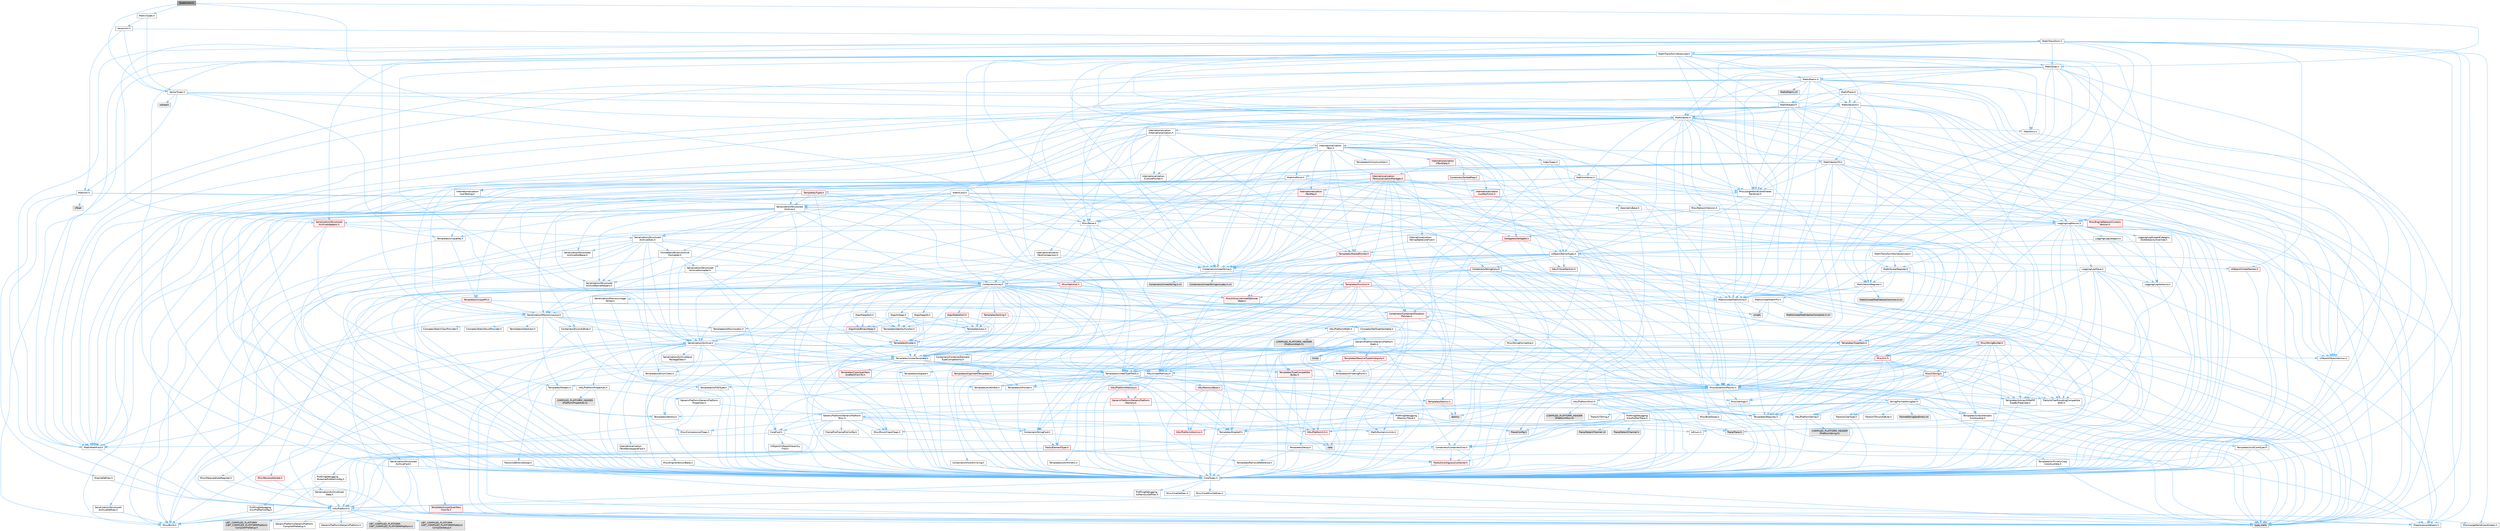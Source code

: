 digraph "Quaternion.h"
{
 // INTERACTIVE_SVG=YES
 // LATEX_PDF_SIZE
  bgcolor="transparent";
  edge [fontname=Helvetica,fontsize=10,labelfontname=Helvetica,labelfontsize=10];
  node [fontname=Helvetica,fontsize=10,shape=box,height=0.2,width=0.4];
  Node1 [id="Node000001",label="Quaternion.h",height=0.2,width=0.4,color="gray40", fillcolor="grey60", style="filled", fontcolor="black",tooltip=" "];
  Node1 -> Node2 [id="edge1_Node000001_Node000002",color="steelblue1",style="solid",tooltip=" "];
  Node2 [id="Node000002",label="Math/Quat.h",height=0.2,width=0.4,color="grey40", fillcolor="white", style="filled",URL="$d9/de9/Quat_8h.html",tooltip=" "];
  Node2 -> Node3 [id="edge2_Node000002_Node000003",color="steelblue1",style="solid",tooltip=" "];
  Node3 [id="Node000003",label="CoreTypes.h",height=0.2,width=0.4,color="grey40", fillcolor="white", style="filled",URL="$dc/dec/CoreTypes_8h.html",tooltip=" "];
  Node3 -> Node4 [id="edge3_Node000003_Node000004",color="steelblue1",style="solid",tooltip=" "];
  Node4 [id="Node000004",label="HAL/Platform.h",height=0.2,width=0.4,color="grey40", fillcolor="white", style="filled",URL="$d9/dd0/Platform_8h.html",tooltip=" "];
  Node4 -> Node5 [id="edge4_Node000004_Node000005",color="steelblue1",style="solid",tooltip=" "];
  Node5 [id="Node000005",label="Misc/Build.h",height=0.2,width=0.4,color="grey40", fillcolor="white", style="filled",URL="$d3/dbb/Build_8h.html",tooltip=" "];
  Node4 -> Node6 [id="edge5_Node000004_Node000006",color="steelblue1",style="solid",tooltip=" "];
  Node6 [id="Node000006",label="Misc/LargeWorldCoordinates.h",height=0.2,width=0.4,color="grey40", fillcolor="white", style="filled",URL="$d2/dcb/LargeWorldCoordinates_8h.html",tooltip=" "];
  Node4 -> Node7 [id="edge6_Node000004_Node000007",color="steelblue1",style="solid",tooltip=" "];
  Node7 [id="Node000007",label="type_traits",height=0.2,width=0.4,color="grey60", fillcolor="#E0E0E0", style="filled",tooltip=" "];
  Node4 -> Node8 [id="edge7_Node000004_Node000008",color="steelblue1",style="solid",tooltip=" "];
  Node8 [id="Node000008",label="PreprocessorHelpers.h",height=0.2,width=0.4,color="grey40", fillcolor="white", style="filled",URL="$db/ddb/PreprocessorHelpers_8h.html",tooltip=" "];
  Node4 -> Node9 [id="edge8_Node000004_Node000009",color="steelblue1",style="solid",tooltip=" "];
  Node9 [id="Node000009",label="UBT_COMPILED_PLATFORM\l/UBT_COMPILED_PLATFORMPlatform\lCompilerPreSetup.h",height=0.2,width=0.4,color="grey60", fillcolor="#E0E0E0", style="filled",tooltip=" "];
  Node4 -> Node10 [id="edge9_Node000004_Node000010",color="steelblue1",style="solid",tooltip=" "];
  Node10 [id="Node000010",label="GenericPlatform/GenericPlatform\lCompilerPreSetup.h",height=0.2,width=0.4,color="grey40", fillcolor="white", style="filled",URL="$d9/dc8/GenericPlatformCompilerPreSetup_8h.html",tooltip=" "];
  Node4 -> Node11 [id="edge10_Node000004_Node000011",color="steelblue1",style="solid",tooltip=" "];
  Node11 [id="Node000011",label="GenericPlatform/GenericPlatform.h",height=0.2,width=0.4,color="grey40", fillcolor="white", style="filled",URL="$d6/d84/GenericPlatform_8h.html",tooltip=" "];
  Node4 -> Node12 [id="edge11_Node000004_Node000012",color="steelblue1",style="solid",tooltip=" "];
  Node12 [id="Node000012",label="UBT_COMPILED_PLATFORM\l/UBT_COMPILED_PLATFORMPlatform.h",height=0.2,width=0.4,color="grey60", fillcolor="#E0E0E0", style="filled",tooltip=" "];
  Node4 -> Node13 [id="edge12_Node000004_Node000013",color="steelblue1",style="solid",tooltip=" "];
  Node13 [id="Node000013",label="UBT_COMPILED_PLATFORM\l/UBT_COMPILED_PLATFORMPlatform\lCompilerSetup.h",height=0.2,width=0.4,color="grey60", fillcolor="#E0E0E0", style="filled",tooltip=" "];
  Node3 -> Node14 [id="edge13_Node000003_Node000014",color="steelblue1",style="solid",tooltip=" "];
  Node14 [id="Node000014",label="ProfilingDebugging\l/UMemoryDefines.h",height=0.2,width=0.4,color="grey40", fillcolor="white", style="filled",URL="$d2/da2/UMemoryDefines_8h.html",tooltip=" "];
  Node3 -> Node15 [id="edge14_Node000003_Node000015",color="steelblue1",style="solid",tooltip=" "];
  Node15 [id="Node000015",label="Misc/CoreMiscDefines.h",height=0.2,width=0.4,color="grey40", fillcolor="white", style="filled",URL="$da/d38/CoreMiscDefines_8h.html",tooltip=" "];
  Node15 -> Node4 [id="edge15_Node000015_Node000004",color="steelblue1",style="solid",tooltip=" "];
  Node15 -> Node8 [id="edge16_Node000015_Node000008",color="steelblue1",style="solid",tooltip=" "];
  Node3 -> Node16 [id="edge17_Node000003_Node000016",color="steelblue1",style="solid",tooltip=" "];
  Node16 [id="Node000016",label="Misc/CoreDefines.h",height=0.2,width=0.4,color="grey40", fillcolor="white", style="filled",URL="$d3/dd2/CoreDefines_8h.html",tooltip=" "];
  Node2 -> Node17 [id="edge18_Node000002_Node000017",color="steelblue1",style="solid",tooltip=" "];
  Node17 [id="Node000017",label="Misc/AssertionMacros.h",height=0.2,width=0.4,color="grey40", fillcolor="white", style="filled",URL="$d0/dfa/AssertionMacros_8h.html",tooltip=" "];
  Node17 -> Node3 [id="edge19_Node000017_Node000003",color="steelblue1",style="solid",tooltip=" "];
  Node17 -> Node4 [id="edge20_Node000017_Node000004",color="steelblue1",style="solid",tooltip=" "];
  Node17 -> Node18 [id="edge21_Node000017_Node000018",color="steelblue1",style="solid",tooltip=" "];
  Node18 [id="Node000018",label="HAL/PlatformMisc.h",height=0.2,width=0.4,color="grey40", fillcolor="white", style="filled",URL="$d0/df5/PlatformMisc_8h.html",tooltip=" "];
  Node18 -> Node3 [id="edge22_Node000018_Node000003",color="steelblue1",style="solid",tooltip=" "];
  Node18 -> Node19 [id="edge23_Node000018_Node000019",color="steelblue1",style="solid",tooltip=" "];
  Node19 [id="Node000019",label="GenericPlatform/GenericPlatform\lMisc.h",height=0.2,width=0.4,color="grey40", fillcolor="white", style="filled",URL="$db/d9a/GenericPlatformMisc_8h.html",tooltip=" "];
  Node19 -> Node20 [id="edge24_Node000019_Node000020",color="steelblue1",style="solid",tooltip=" "];
  Node20 [id="Node000020",label="Containers/StringFwd.h",height=0.2,width=0.4,color="grey40", fillcolor="white", style="filled",URL="$df/d37/StringFwd_8h.html",tooltip=" "];
  Node20 -> Node3 [id="edge25_Node000020_Node000003",color="steelblue1",style="solid",tooltip=" "];
  Node20 -> Node21 [id="edge26_Node000020_Node000021",color="steelblue1",style="solid",tooltip=" "];
  Node21 [id="Node000021",label="Traits/ElementType.h",height=0.2,width=0.4,color="red", fillcolor="#FFF0F0", style="filled",URL="$d5/d4f/ElementType_8h.html",tooltip=" "];
  Node21 -> Node4 [id="edge27_Node000021_Node000004",color="steelblue1",style="solid",tooltip=" "];
  Node21 -> Node7 [id="edge28_Node000021_Node000007",color="steelblue1",style="solid",tooltip=" "];
  Node20 -> Node23 [id="edge29_Node000020_Node000023",color="steelblue1",style="solid",tooltip=" "];
  Node23 [id="Node000023",label="Traits/IsContiguousContainer.h",height=0.2,width=0.4,color="red", fillcolor="#FFF0F0", style="filled",URL="$d5/d3c/IsContiguousContainer_8h.html",tooltip=" "];
  Node23 -> Node3 [id="edge30_Node000023_Node000003",color="steelblue1",style="solid",tooltip=" "];
  Node19 -> Node25 [id="edge31_Node000019_Node000025",color="steelblue1",style="solid",tooltip=" "];
  Node25 [id="Node000025",label="CoreFwd.h",height=0.2,width=0.4,color="grey40", fillcolor="white", style="filled",URL="$d1/d1e/CoreFwd_8h.html",tooltip=" "];
  Node25 -> Node3 [id="edge32_Node000025_Node000003",color="steelblue1",style="solid",tooltip=" "];
  Node25 -> Node26 [id="edge33_Node000025_Node000026",color="steelblue1",style="solid",tooltip=" "];
  Node26 [id="Node000026",label="Containers/ContainersFwd.h",height=0.2,width=0.4,color="grey40", fillcolor="white", style="filled",URL="$d4/d0a/ContainersFwd_8h.html",tooltip=" "];
  Node26 -> Node4 [id="edge34_Node000026_Node000004",color="steelblue1",style="solid",tooltip=" "];
  Node26 -> Node3 [id="edge35_Node000026_Node000003",color="steelblue1",style="solid",tooltip=" "];
  Node26 -> Node23 [id="edge36_Node000026_Node000023",color="steelblue1",style="solid",tooltip=" "];
  Node25 -> Node27 [id="edge37_Node000025_Node000027",color="steelblue1",style="solid",tooltip=" "];
  Node27 [id="Node000027",label="Math/MathFwd.h",height=0.2,width=0.4,color="grey40", fillcolor="white", style="filled",URL="$d2/d10/MathFwd_8h.html",tooltip=" "];
  Node27 -> Node4 [id="edge38_Node000027_Node000004",color="steelblue1",style="solid",tooltip=" "];
  Node25 -> Node28 [id="edge39_Node000025_Node000028",color="steelblue1",style="solid",tooltip=" "];
  Node28 [id="Node000028",label="UObject/UObjectHierarchy\lFwd.h",height=0.2,width=0.4,color="grey40", fillcolor="white", style="filled",URL="$d3/d13/UObjectHierarchyFwd_8h.html",tooltip=" "];
  Node19 -> Node3 [id="edge40_Node000019_Node000003",color="steelblue1",style="solid",tooltip=" "];
  Node19 -> Node29 [id="edge41_Node000019_Node000029",color="steelblue1",style="solid",tooltip=" "];
  Node29 [id="Node000029",label="FramePro/FrameProConfig.h",height=0.2,width=0.4,color="grey40", fillcolor="white", style="filled",URL="$d7/d90/FrameProConfig_8h.html",tooltip=" "];
  Node19 -> Node30 [id="edge42_Node000019_Node000030",color="steelblue1",style="solid",tooltip=" "];
  Node30 [id="Node000030",label="HAL/PlatformCrt.h",height=0.2,width=0.4,color="red", fillcolor="#FFF0F0", style="filled",URL="$d8/d75/PlatformCrt_8h.html",tooltip=" "];
  Node30 -> Node31 [id="edge43_Node000030_Node000031",color="steelblue1",style="solid",tooltip=" "];
  Node31 [id="Node000031",label="new",height=0.2,width=0.4,color="grey60", fillcolor="#E0E0E0", style="filled",tooltip=" "];
  Node19 -> Node40 [id="edge44_Node000019_Node000040",color="steelblue1",style="solid",tooltip=" "];
  Node40 [id="Node000040",label="Math/NumericLimits.h",height=0.2,width=0.4,color="grey40", fillcolor="white", style="filled",URL="$df/d1b/NumericLimits_8h.html",tooltip=" "];
  Node40 -> Node3 [id="edge45_Node000040_Node000003",color="steelblue1",style="solid",tooltip=" "];
  Node19 -> Node41 [id="edge46_Node000019_Node000041",color="steelblue1",style="solid",tooltip=" "];
  Node41 [id="Node000041",label="Misc/CompressionFlags.h",height=0.2,width=0.4,color="grey40", fillcolor="white", style="filled",URL="$d9/d76/CompressionFlags_8h.html",tooltip=" "];
  Node19 -> Node42 [id="edge47_Node000019_Node000042",color="steelblue1",style="solid",tooltip=" "];
  Node42 [id="Node000042",label="Misc/EnumClassFlags.h",height=0.2,width=0.4,color="grey40", fillcolor="white", style="filled",URL="$d8/de7/EnumClassFlags_8h.html",tooltip=" "];
  Node19 -> Node43 [id="edge48_Node000019_Node000043",color="steelblue1",style="solid",tooltip=" "];
  Node43 [id="Node000043",label="ProfilingDebugging\l/CsvProfilerConfig.h",height=0.2,width=0.4,color="grey40", fillcolor="white", style="filled",URL="$d3/d88/CsvProfilerConfig_8h.html",tooltip=" "];
  Node43 -> Node5 [id="edge49_Node000043_Node000005",color="steelblue1",style="solid",tooltip=" "];
  Node19 -> Node44 [id="edge50_Node000019_Node000044",color="steelblue1",style="solid",tooltip=" "];
  Node44 [id="Node000044",label="ProfilingDebugging\l/ExternalProfilerConfig.h",height=0.2,width=0.4,color="grey40", fillcolor="white", style="filled",URL="$d3/dbb/ExternalProfilerConfig_8h.html",tooltip=" "];
  Node44 -> Node5 [id="edge51_Node000044_Node000005",color="steelblue1",style="solid",tooltip=" "];
  Node18 -> Node45 [id="edge52_Node000018_Node000045",color="steelblue1",style="solid",tooltip=" "];
  Node45 [id="Node000045",label="COMPILED_PLATFORM_HEADER\l(PlatformMisc.h)",height=0.2,width=0.4,color="grey60", fillcolor="#E0E0E0", style="filled",tooltip=" "];
  Node18 -> Node46 [id="edge53_Node000018_Node000046",color="steelblue1",style="solid",tooltip=" "];
  Node46 [id="Node000046",label="ProfilingDebugging\l/CpuProfilerTrace.h",height=0.2,width=0.4,color="grey40", fillcolor="white", style="filled",URL="$da/dcb/CpuProfilerTrace_8h.html",tooltip=" "];
  Node46 -> Node3 [id="edge54_Node000046_Node000003",color="steelblue1",style="solid",tooltip=" "];
  Node46 -> Node26 [id="edge55_Node000046_Node000026",color="steelblue1",style="solid",tooltip=" "];
  Node46 -> Node47 [id="edge56_Node000046_Node000047",color="steelblue1",style="solid",tooltip=" "];
  Node47 [id="Node000047",label="HAL/PlatformAtomics.h",height=0.2,width=0.4,color="red", fillcolor="#FFF0F0", style="filled",URL="$d3/d36/PlatformAtomics_8h.html",tooltip=" "];
  Node47 -> Node3 [id="edge57_Node000047_Node000003",color="steelblue1",style="solid",tooltip=" "];
  Node46 -> Node8 [id="edge58_Node000046_Node000008",color="steelblue1",style="solid",tooltip=" "];
  Node46 -> Node5 [id="edge59_Node000046_Node000005",color="steelblue1",style="solid",tooltip=" "];
  Node46 -> Node50 [id="edge60_Node000046_Node000050",color="steelblue1",style="solid",tooltip=" "];
  Node50 [id="Node000050",label="Trace/Config.h",height=0.2,width=0.4,color="grey60", fillcolor="#E0E0E0", style="filled",tooltip=" "];
  Node46 -> Node51 [id="edge61_Node000046_Node000051",color="steelblue1",style="solid",tooltip=" "];
  Node51 [id="Node000051",label="Trace/Detail/Channel.h",height=0.2,width=0.4,color="grey60", fillcolor="#E0E0E0", style="filled",tooltip=" "];
  Node46 -> Node52 [id="edge62_Node000046_Node000052",color="steelblue1",style="solid",tooltip=" "];
  Node52 [id="Node000052",label="Trace/Detail/Channel.inl",height=0.2,width=0.4,color="grey60", fillcolor="#E0E0E0", style="filled",tooltip=" "];
  Node46 -> Node53 [id="edge63_Node000046_Node000053",color="steelblue1",style="solid",tooltip=" "];
  Node53 [id="Node000053",label="Trace/Trace.h",height=0.2,width=0.4,color="grey60", fillcolor="#E0E0E0", style="filled",tooltip=" "];
  Node17 -> Node8 [id="edge64_Node000017_Node000008",color="steelblue1",style="solid",tooltip=" "];
  Node17 -> Node54 [id="edge65_Node000017_Node000054",color="steelblue1",style="solid",tooltip=" "];
  Node54 [id="Node000054",label="Templates/EnableIf.h",height=0.2,width=0.4,color="grey40", fillcolor="white", style="filled",URL="$d7/d60/EnableIf_8h.html",tooltip=" "];
  Node54 -> Node3 [id="edge66_Node000054_Node000003",color="steelblue1",style="solid",tooltip=" "];
  Node17 -> Node55 [id="edge67_Node000017_Node000055",color="steelblue1",style="solid",tooltip=" "];
  Node55 [id="Node000055",label="Templates/IsArrayOrRefOf\lTypeByPredicate.h",height=0.2,width=0.4,color="grey40", fillcolor="white", style="filled",URL="$d6/da1/IsArrayOrRefOfTypeByPredicate_8h.html",tooltip=" "];
  Node55 -> Node3 [id="edge68_Node000055_Node000003",color="steelblue1",style="solid",tooltip=" "];
  Node17 -> Node56 [id="edge69_Node000017_Node000056",color="steelblue1",style="solid",tooltip=" "];
  Node56 [id="Node000056",label="Templates/IsValidVariadic\lFunctionArg.h",height=0.2,width=0.4,color="grey40", fillcolor="white", style="filled",URL="$d0/dc8/IsValidVariadicFunctionArg_8h.html",tooltip=" "];
  Node56 -> Node3 [id="edge70_Node000056_Node000003",color="steelblue1",style="solid",tooltip=" "];
  Node56 -> Node57 [id="edge71_Node000056_Node000057",color="steelblue1",style="solid",tooltip=" "];
  Node57 [id="Node000057",label="IsEnum.h",height=0.2,width=0.4,color="grey40", fillcolor="white", style="filled",URL="$d4/de5/IsEnum_8h.html",tooltip=" "];
  Node56 -> Node7 [id="edge72_Node000056_Node000007",color="steelblue1",style="solid",tooltip=" "];
  Node17 -> Node58 [id="edge73_Node000017_Node000058",color="steelblue1",style="solid",tooltip=" "];
  Node58 [id="Node000058",label="Traits/IsCharEncodingCompatible\lWith.h",height=0.2,width=0.4,color="grey40", fillcolor="white", style="filled",URL="$df/dd1/IsCharEncodingCompatibleWith_8h.html",tooltip=" "];
  Node58 -> Node7 [id="edge74_Node000058_Node000007",color="steelblue1",style="solid",tooltip=" "];
  Node58 -> Node59 [id="edge75_Node000058_Node000059",color="steelblue1",style="solid",tooltip=" "];
  Node59 [id="Node000059",label="Traits/IsCharType.h",height=0.2,width=0.4,color="grey40", fillcolor="white", style="filled",URL="$db/d51/IsCharType_8h.html",tooltip=" "];
  Node59 -> Node3 [id="edge76_Node000059_Node000003",color="steelblue1",style="solid",tooltip=" "];
  Node17 -> Node60 [id="edge77_Node000017_Node000060",color="steelblue1",style="solid",tooltip=" "];
  Node60 [id="Node000060",label="Misc/VarArgs.h",height=0.2,width=0.4,color="grey40", fillcolor="white", style="filled",URL="$d5/d6f/VarArgs_8h.html",tooltip=" "];
  Node60 -> Node3 [id="edge78_Node000060_Node000003",color="steelblue1",style="solid",tooltip=" "];
  Node17 -> Node61 [id="edge79_Node000017_Node000061",color="steelblue1",style="solid",tooltip=" "];
  Node61 [id="Node000061",label="String/FormatStringSan.h",height=0.2,width=0.4,color="grey40", fillcolor="white", style="filled",URL="$d3/d8b/FormatStringSan_8h.html",tooltip=" "];
  Node61 -> Node7 [id="edge80_Node000061_Node000007",color="steelblue1",style="solid",tooltip=" "];
  Node61 -> Node3 [id="edge81_Node000061_Node000003",color="steelblue1",style="solid",tooltip=" "];
  Node61 -> Node62 [id="edge82_Node000061_Node000062",color="steelblue1",style="solid",tooltip=" "];
  Node62 [id="Node000062",label="Templates/Requires.h",height=0.2,width=0.4,color="grey40", fillcolor="white", style="filled",URL="$dc/d96/Requires_8h.html",tooltip=" "];
  Node62 -> Node54 [id="edge83_Node000062_Node000054",color="steelblue1",style="solid",tooltip=" "];
  Node62 -> Node7 [id="edge84_Node000062_Node000007",color="steelblue1",style="solid",tooltip=" "];
  Node61 -> Node63 [id="edge85_Node000061_Node000063",color="steelblue1",style="solid",tooltip=" "];
  Node63 [id="Node000063",label="Templates/Identity.h",height=0.2,width=0.4,color="grey40", fillcolor="white", style="filled",URL="$d0/dd5/Identity_8h.html",tooltip=" "];
  Node61 -> Node56 [id="edge86_Node000061_Node000056",color="steelblue1",style="solid",tooltip=" "];
  Node61 -> Node59 [id="edge87_Node000061_Node000059",color="steelblue1",style="solid",tooltip=" "];
  Node61 -> Node64 [id="edge88_Node000061_Node000064",color="steelblue1",style="solid",tooltip=" "];
  Node64 [id="Node000064",label="Traits/IsTEnumAsByte.h",height=0.2,width=0.4,color="grey40", fillcolor="white", style="filled",URL="$d1/de6/IsTEnumAsByte_8h.html",tooltip=" "];
  Node61 -> Node65 [id="edge89_Node000061_Node000065",color="steelblue1",style="solid",tooltip=" "];
  Node65 [id="Node000065",label="Traits/IsTString.h",height=0.2,width=0.4,color="grey40", fillcolor="white", style="filled",URL="$d0/df8/IsTString_8h.html",tooltip=" "];
  Node65 -> Node26 [id="edge90_Node000065_Node000026",color="steelblue1",style="solid",tooltip=" "];
  Node61 -> Node26 [id="edge91_Node000061_Node000026",color="steelblue1",style="solid",tooltip=" "];
  Node61 -> Node66 [id="edge92_Node000061_Node000066",color="steelblue1",style="solid",tooltip=" "];
  Node66 [id="Node000066",label="FormatStringSanErrors.inl",height=0.2,width=0.4,color="grey60", fillcolor="#E0E0E0", style="filled",tooltip=" "];
  Node17 -> Node67 [id="edge93_Node000017_Node000067",color="steelblue1",style="solid",tooltip=" "];
  Node67 [id="Node000067",label="atomic",height=0.2,width=0.4,color="grey60", fillcolor="#E0E0E0", style="filled",tooltip=" "];
  Node2 -> Node68 [id="edge94_Node000002_Node000068",color="steelblue1",style="solid",tooltip=" "];
  Node68 [id="Node000068",label="Math/UnrealMathUtility.h",height=0.2,width=0.4,color="grey40", fillcolor="white", style="filled",URL="$db/db8/UnrealMathUtility_8h.html",tooltip=" "];
  Node68 -> Node3 [id="edge95_Node000068_Node000003",color="steelblue1",style="solid",tooltip=" "];
  Node68 -> Node17 [id="edge96_Node000068_Node000017",color="steelblue1",style="solid",tooltip=" "];
  Node68 -> Node69 [id="edge97_Node000068_Node000069",color="steelblue1",style="solid",tooltip=" "];
  Node69 [id="Node000069",label="HAL/PlatformMath.h",height=0.2,width=0.4,color="grey40", fillcolor="white", style="filled",URL="$dc/d53/PlatformMath_8h.html",tooltip=" "];
  Node69 -> Node3 [id="edge98_Node000069_Node000003",color="steelblue1",style="solid",tooltip=" "];
  Node69 -> Node70 [id="edge99_Node000069_Node000070",color="steelblue1",style="solid",tooltip=" "];
  Node70 [id="Node000070",label="GenericPlatform/GenericPlatform\lMath.h",height=0.2,width=0.4,color="grey40", fillcolor="white", style="filled",URL="$d5/d79/GenericPlatformMath_8h.html",tooltip=" "];
  Node70 -> Node3 [id="edge100_Node000070_Node000003",color="steelblue1",style="solid",tooltip=" "];
  Node70 -> Node26 [id="edge101_Node000070_Node000026",color="steelblue1",style="solid",tooltip=" "];
  Node70 -> Node30 [id="edge102_Node000070_Node000030",color="steelblue1",style="solid",tooltip=" "];
  Node70 -> Node71 [id="edge103_Node000070_Node000071",color="steelblue1",style="solid",tooltip=" "];
  Node71 [id="Node000071",label="Templates/AndOrNot.h",height=0.2,width=0.4,color="grey40", fillcolor="white", style="filled",URL="$db/d0a/AndOrNot_8h.html",tooltip=" "];
  Node71 -> Node3 [id="edge104_Node000071_Node000003",color="steelblue1",style="solid",tooltip=" "];
  Node70 -> Node72 [id="edge105_Node000070_Node000072",color="steelblue1",style="solid",tooltip=" "];
  Node72 [id="Node000072",label="Templates/Decay.h",height=0.2,width=0.4,color="grey40", fillcolor="white", style="filled",URL="$dd/d0f/Decay_8h.html",tooltip=" "];
  Node72 -> Node3 [id="edge106_Node000072_Node000003",color="steelblue1",style="solid",tooltip=" "];
  Node72 -> Node73 [id="edge107_Node000072_Node000073",color="steelblue1",style="solid",tooltip=" "];
  Node73 [id="Node000073",label="Templates/RemoveReference.h",height=0.2,width=0.4,color="grey40", fillcolor="white", style="filled",URL="$da/dbe/RemoveReference_8h.html",tooltip=" "];
  Node73 -> Node3 [id="edge108_Node000073_Node000003",color="steelblue1",style="solid",tooltip=" "];
  Node72 -> Node7 [id="edge109_Node000072_Node000007",color="steelblue1",style="solid",tooltip=" "];
  Node70 -> Node74 [id="edge110_Node000070_Node000074",color="steelblue1",style="solid",tooltip=" "];
  Node74 [id="Node000074",label="Templates/IsFloatingPoint.h",height=0.2,width=0.4,color="grey40", fillcolor="white", style="filled",URL="$d3/d11/IsFloatingPoint_8h.html",tooltip=" "];
  Node74 -> Node3 [id="edge111_Node000074_Node000003",color="steelblue1",style="solid",tooltip=" "];
  Node70 -> Node75 [id="edge112_Node000070_Node000075",color="steelblue1",style="solid",tooltip=" "];
  Node75 [id="Node000075",label="Templates/UnrealTypeTraits.h",height=0.2,width=0.4,color="grey40", fillcolor="white", style="filled",URL="$d2/d2d/UnrealTypeTraits_8h.html",tooltip=" "];
  Node75 -> Node3 [id="edge113_Node000075_Node000003",color="steelblue1",style="solid",tooltip=" "];
  Node75 -> Node76 [id="edge114_Node000075_Node000076",color="steelblue1",style="solid",tooltip=" "];
  Node76 [id="Node000076",label="Templates/IsPointer.h",height=0.2,width=0.4,color="grey40", fillcolor="white", style="filled",URL="$d7/d05/IsPointer_8h.html",tooltip=" "];
  Node76 -> Node3 [id="edge115_Node000076_Node000003",color="steelblue1",style="solid",tooltip=" "];
  Node75 -> Node17 [id="edge116_Node000075_Node000017",color="steelblue1",style="solid",tooltip=" "];
  Node75 -> Node71 [id="edge117_Node000075_Node000071",color="steelblue1",style="solid",tooltip=" "];
  Node75 -> Node54 [id="edge118_Node000075_Node000054",color="steelblue1",style="solid",tooltip=" "];
  Node75 -> Node77 [id="edge119_Node000075_Node000077",color="steelblue1",style="solid",tooltip=" "];
  Node77 [id="Node000077",label="Templates/IsArithmetic.h",height=0.2,width=0.4,color="grey40", fillcolor="white", style="filled",URL="$d2/d5d/IsArithmetic_8h.html",tooltip=" "];
  Node77 -> Node3 [id="edge120_Node000077_Node000003",color="steelblue1",style="solid",tooltip=" "];
  Node75 -> Node57 [id="edge121_Node000075_Node000057",color="steelblue1",style="solid",tooltip=" "];
  Node75 -> Node78 [id="edge122_Node000075_Node000078",color="steelblue1",style="solid",tooltip=" "];
  Node78 [id="Node000078",label="Templates/Models.h",height=0.2,width=0.4,color="grey40", fillcolor="white", style="filled",URL="$d3/d0c/Models_8h.html",tooltip=" "];
  Node78 -> Node63 [id="edge123_Node000078_Node000063",color="steelblue1",style="solid",tooltip=" "];
  Node75 -> Node79 [id="edge124_Node000075_Node000079",color="steelblue1",style="solid",tooltip=" "];
  Node79 [id="Node000079",label="Templates/IsPODType.h",height=0.2,width=0.4,color="grey40", fillcolor="white", style="filled",URL="$d7/db1/IsPODType_8h.html",tooltip=" "];
  Node79 -> Node3 [id="edge125_Node000079_Node000003",color="steelblue1",style="solid",tooltip=" "];
  Node75 -> Node80 [id="edge126_Node000075_Node000080",color="steelblue1",style="solid",tooltip=" "];
  Node80 [id="Node000080",label="Templates/IsUECoreType.h",height=0.2,width=0.4,color="grey40", fillcolor="white", style="filled",URL="$d1/db8/IsUECoreType_8h.html",tooltip=" "];
  Node80 -> Node3 [id="edge127_Node000080_Node000003",color="steelblue1",style="solid",tooltip=" "];
  Node80 -> Node7 [id="edge128_Node000080_Node000007",color="steelblue1",style="solid",tooltip=" "];
  Node75 -> Node81 [id="edge129_Node000075_Node000081",color="steelblue1",style="solid",tooltip=" "];
  Node81 [id="Node000081",label="Templates/IsTriviallyCopy\lConstructible.h",height=0.2,width=0.4,color="grey40", fillcolor="white", style="filled",URL="$d3/d78/IsTriviallyCopyConstructible_8h.html",tooltip=" "];
  Node81 -> Node3 [id="edge130_Node000081_Node000003",color="steelblue1",style="solid",tooltip=" "];
  Node81 -> Node7 [id="edge131_Node000081_Node000007",color="steelblue1",style="solid",tooltip=" "];
  Node70 -> Node62 [id="edge132_Node000070_Node000062",color="steelblue1",style="solid",tooltip=" "];
  Node70 -> Node82 [id="edge133_Node000070_Node000082",color="steelblue1",style="solid",tooltip=" "];
  Node82 [id="Node000082",label="Templates/ResolveTypeAmbiguity.h",height=0.2,width=0.4,color="red", fillcolor="#FFF0F0", style="filled",URL="$df/d1f/ResolveTypeAmbiguity_8h.html",tooltip=" "];
  Node82 -> Node3 [id="edge134_Node000082_Node000003",color="steelblue1",style="solid",tooltip=" "];
  Node82 -> Node74 [id="edge135_Node000082_Node000074",color="steelblue1",style="solid",tooltip=" "];
  Node82 -> Node75 [id="edge136_Node000082_Node000075",color="steelblue1",style="solid",tooltip=" "];
  Node82 -> Node83 [id="edge137_Node000082_Node000083",color="steelblue1",style="solid",tooltip=" "];
  Node83 [id="Node000083",label="Templates/IsSigned.h",height=0.2,width=0.4,color="grey40", fillcolor="white", style="filled",URL="$d8/dd8/IsSigned_8h.html",tooltip=" "];
  Node83 -> Node3 [id="edge138_Node000083_Node000003",color="steelblue1",style="solid",tooltip=" "];
  Node82 -> Node62 [id="edge139_Node000082_Node000062",color="steelblue1",style="solid",tooltip=" "];
  Node70 -> Node85 [id="edge140_Node000070_Node000085",color="steelblue1",style="solid",tooltip=" "];
  Node85 [id="Node000085",label="Templates/TypeCompatible\lBytes.h",height=0.2,width=0.4,color="red", fillcolor="#FFF0F0", style="filled",URL="$df/d0a/TypeCompatibleBytes_8h.html",tooltip=" "];
  Node85 -> Node3 [id="edge141_Node000085_Node000003",color="steelblue1",style="solid",tooltip=" "];
  Node85 -> Node31 [id="edge142_Node000085_Node000031",color="steelblue1",style="solid",tooltip=" "];
  Node85 -> Node7 [id="edge143_Node000085_Node000007",color="steelblue1",style="solid",tooltip=" "];
  Node70 -> Node86 [id="edge144_Node000070_Node000086",color="steelblue1",style="solid",tooltip=" "];
  Node86 [id="Node000086",label="limits",height=0.2,width=0.4,color="grey60", fillcolor="#E0E0E0", style="filled",tooltip=" "];
  Node70 -> Node7 [id="edge145_Node000070_Node000007",color="steelblue1",style="solid",tooltip=" "];
  Node69 -> Node87 [id="edge146_Node000069_Node000087",color="steelblue1",style="solid",tooltip=" "];
  Node87 [id="Node000087",label="COMPILED_PLATFORM_HEADER\l(PlatformMath.h)",height=0.2,width=0.4,color="grey60", fillcolor="#E0E0E0", style="filled",tooltip=" "];
  Node68 -> Node27 [id="edge147_Node000068_Node000027",color="steelblue1",style="solid",tooltip=" "];
  Node68 -> Node63 [id="edge148_Node000068_Node000063",color="steelblue1",style="solid",tooltip=" "];
  Node68 -> Node62 [id="edge149_Node000068_Node000062",color="steelblue1",style="solid",tooltip=" "];
  Node2 -> Node88 [id="edge150_Node000002_Node000088",color="steelblue1",style="solid",tooltip=" "];
  Node88 [id="Node000088",label="Containers/UnrealString.h",height=0.2,width=0.4,color="grey40", fillcolor="white", style="filled",URL="$d5/dba/UnrealString_8h.html",tooltip=" "];
  Node88 -> Node89 [id="edge151_Node000088_Node000089",color="steelblue1",style="solid",tooltip=" "];
  Node89 [id="Node000089",label="Containers/UnrealStringIncludes.h.inl",height=0.2,width=0.4,color="grey60", fillcolor="#E0E0E0", style="filled",tooltip=" "];
  Node88 -> Node90 [id="edge152_Node000088_Node000090",color="steelblue1",style="solid",tooltip=" "];
  Node90 [id="Node000090",label="Containers/UnrealString.h.inl",height=0.2,width=0.4,color="grey60", fillcolor="#E0E0E0", style="filled",tooltip=" "];
  Node88 -> Node91 [id="edge153_Node000088_Node000091",color="steelblue1",style="solid",tooltip=" "];
  Node91 [id="Node000091",label="Misc/StringFormatArg.h",height=0.2,width=0.4,color="grey40", fillcolor="white", style="filled",URL="$d2/d16/StringFormatArg_8h.html",tooltip=" "];
  Node91 -> Node26 [id="edge154_Node000091_Node000026",color="steelblue1",style="solid",tooltip=" "];
  Node2 -> Node92 [id="edge155_Node000002_Node000092",color="steelblue1",style="solid",tooltip=" "];
  Node92 [id="Node000092",label="Logging/LogMacros.h",height=0.2,width=0.4,color="grey40", fillcolor="white", style="filled",URL="$d0/d16/LogMacros_8h.html",tooltip=" "];
  Node92 -> Node88 [id="edge156_Node000092_Node000088",color="steelblue1",style="solid",tooltip=" "];
  Node92 -> Node3 [id="edge157_Node000092_Node000003",color="steelblue1",style="solid",tooltip=" "];
  Node92 -> Node8 [id="edge158_Node000092_Node000008",color="steelblue1",style="solid",tooltip=" "];
  Node92 -> Node93 [id="edge159_Node000092_Node000093",color="steelblue1",style="solid",tooltip=" "];
  Node93 [id="Node000093",label="Logging/LogCategory.h",height=0.2,width=0.4,color="grey40", fillcolor="white", style="filled",URL="$d9/d36/LogCategory_8h.html",tooltip=" "];
  Node93 -> Node3 [id="edge160_Node000093_Node000003",color="steelblue1",style="solid",tooltip=" "];
  Node93 -> Node94 [id="edge161_Node000093_Node000094",color="steelblue1",style="solid",tooltip=" "];
  Node94 [id="Node000094",label="Logging/LogVerbosity.h",height=0.2,width=0.4,color="grey40", fillcolor="white", style="filled",URL="$d2/d8f/LogVerbosity_8h.html",tooltip=" "];
  Node94 -> Node3 [id="edge162_Node000094_Node000003",color="steelblue1",style="solid",tooltip=" "];
  Node93 -> Node95 [id="edge163_Node000093_Node000095",color="steelblue1",style="solid",tooltip=" "];
  Node95 [id="Node000095",label="UObject/NameTypes.h",height=0.2,width=0.4,color="grey40", fillcolor="white", style="filled",URL="$d6/d35/NameTypes_8h.html",tooltip=" "];
  Node95 -> Node3 [id="edge164_Node000095_Node000003",color="steelblue1",style="solid",tooltip=" "];
  Node95 -> Node17 [id="edge165_Node000095_Node000017",color="steelblue1",style="solid",tooltip=" "];
  Node95 -> Node96 [id="edge166_Node000095_Node000096",color="steelblue1",style="solid",tooltip=" "];
  Node96 [id="Node000096",label="HAL/UnrealMemory.h",height=0.2,width=0.4,color="grey40", fillcolor="white", style="filled",URL="$d9/d96/UnrealMemory_8h.html",tooltip=" "];
  Node96 -> Node3 [id="edge167_Node000096_Node000003",color="steelblue1",style="solid",tooltip=" "];
  Node96 -> Node97 [id="edge168_Node000096_Node000097",color="steelblue1",style="solid",tooltip=" "];
  Node97 [id="Node000097",label="GenericPlatform/GenericPlatform\lMemory.h",height=0.2,width=0.4,color="red", fillcolor="#FFF0F0", style="filled",URL="$dd/d22/GenericPlatformMemory_8h.html",tooltip=" "];
  Node97 -> Node25 [id="edge169_Node000097_Node000025",color="steelblue1",style="solid",tooltip=" "];
  Node97 -> Node3 [id="edge170_Node000097_Node000003",color="steelblue1",style="solid",tooltip=" "];
  Node97 -> Node98 [id="edge171_Node000097_Node000098",color="steelblue1",style="solid",tooltip=" "];
  Node98 [id="Node000098",label="HAL/PlatformString.h",height=0.2,width=0.4,color="grey40", fillcolor="white", style="filled",URL="$db/db5/PlatformString_8h.html",tooltip=" "];
  Node98 -> Node3 [id="edge172_Node000098_Node000003",color="steelblue1",style="solid",tooltip=" "];
  Node98 -> Node99 [id="edge173_Node000098_Node000099",color="steelblue1",style="solid",tooltip=" "];
  Node99 [id="Node000099",label="COMPILED_PLATFORM_HEADER\l(PlatformString.h)",height=0.2,width=0.4,color="grey60", fillcolor="#E0E0E0", style="filled",tooltip=" "];
  Node96 -> Node100 [id="edge174_Node000096_Node000100",color="steelblue1",style="solid",tooltip=" "];
  Node100 [id="Node000100",label="HAL/MemoryBase.h",height=0.2,width=0.4,color="red", fillcolor="#FFF0F0", style="filled",URL="$d6/d9f/MemoryBase_8h.html",tooltip=" "];
  Node100 -> Node3 [id="edge175_Node000100_Node000003",color="steelblue1",style="solid",tooltip=" "];
  Node100 -> Node47 [id="edge176_Node000100_Node000047",color="steelblue1",style="solid",tooltip=" "];
  Node100 -> Node30 [id="edge177_Node000100_Node000030",color="steelblue1",style="solid",tooltip=" "];
  Node100 -> Node103 [id="edge178_Node000100_Node000103",color="steelblue1",style="solid",tooltip=" "];
  Node103 [id="Node000103",label="Templates/Atomic.h",height=0.2,width=0.4,color="red", fillcolor="#FFF0F0", style="filled",URL="$d3/d91/Atomic_8h.html",tooltip=" "];
  Node103 -> Node67 [id="edge179_Node000103_Node000067",color="steelblue1",style="solid",tooltip=" "];
  Node96 -> Node109 [id="edge180_Node000096_Node000109",color="steelblue1",style="solid",tooltip=" "];
  Node109 [id="Node000109",label="HAL/PlatformMemory.h",height=0.2,width=0.4,color="red", fillcolor="#FFF0F0", style="filled",URL="$de/d68/PlatformMemory_8h.html",tooltip=" "];
  Node109 -> Node3 [id="edge181_Node000109_Node000003",color="steelblue1",style="solid",tooltip=" "];
  Node109 -> Node97 [id="edge182_Node000109_Node000097",color="steelblue1",style="solid",tooltip=" "];
  Node96 -> Node111 [id="edge183_Node000096_Node000111",color="steelblue1",style="solid",tooltip=" "];
  Node111 [id="Node000111",label="ProfilingDebugging\l/MemoryTrace.h",height=0.2,width=0.4,color="grey40", fillcolor="white", style="filled",URL="$da/dd7/MemoryTrace_8h.html",tooltip=" "];
  Node111 -> Node4 [id="edge184_Node000111_Node000004",color="steelblue1",style="solid",tooltip=" "];
  Node111 -> Node42 [id="edge185_Node000111_Node000042",color="steelblue1",style="solid",tooltip=" "];
  Node111 -> Node50 [id="edge186_Node000111_Node000050",color="steelblue1",style="solid",tooltip=" "];
  Node111 -> Node53 [id="edge187_Node000111_Node000053",color="steelblue1",style="solid",tooltip=" "];
  Node96 -> Node76 [id="edge188_Node000096_Node000076",color="steelblue1",style="solid",tooltip=" "];
  Node95 -> Node75 [id="edge189_Node000095_Node000075",color="steelblue1",style="solid",tooltip=" "];
  Node95 -> Node112 [id="edge190_Node000095_Node000112",color="steelblue1",style="solid",tooltip=" "];
  Node112 [id="Node000112",label="Templates/UnrealTemplate.h",height=0.2,width=0.4,color="grey40", fillcolor="white", style="filled",URL="$d4/d24/UnrealTemplate_8h.html",tooltip=" "];
  Node112 -> Node3 [id="edge191_Node000112_Node000003",color="steelblue1",style="solid",tooltip=" "];
  Node112 -> Node76 [id="edge192_Node000112_Node000076",color="steelblue1",style="solid",tooltip=" "];
  Node112 -> Node96 [id="edge193_Node000112_Node000096",color="steelblue1",style="solid",tooltip=" "];
  Node112 -> Node113 [id="edge194_Node000112_Node000113",color="steelblue1",style="solid",tooltip=" "];
  Node113 [id="Node000113",label="Templates/CopyQualifiers\lAndRefsFromTo.h",height=0.2,width=0.4,color="red", fillcolor="#FFF0F0", style="filled",URL="$d3/db3/CopyQualifiersAndRefsFromTo_8h.html",tooltip=" "];
  Node112 -> Node75 [id="edge195_Node000112_Node000075",color="steelblue1",style="solid",tooltip=" "];
  Node112 -> Node73 [id="edge196_Node000112_Node000073",color="steelblue1",style="solid",tooltip=" "];
  Node112 -> Node62 [id="edge197_Node000112_Node000062",color="steelblue1",style="solid",tooltip=" "];
  Node112 -> Node85 [id="edge198_Node000112_Node000085",color="steelblue1",style="solid",tooltip=" "];
  Node112 -> Node63 [id="edge199_Node000112_Node000063",color="steelblue1",style="solid",tooltip=" "];
  Node112 -> Node23 [id="edge200_Node000112_Node000023",color="steelblue1",style="solid",tooltip=" "];
  Node112 -> Node115 [id="edge201_Node000112_Node000115",color="steelblue1",style="solid",tooltip=" "];
  Node115 [id="Node000115",label="Traits/UseBitwiseSwap.h",height=0.2,width=0.4,color="grey40", fillcolor="white", style="filled",URL="$db/df3/UseBitwiseSwap_8h.html",tooltip=" "];
  Node115 -> Node3 [id="edge202_Node000115_Node000003",color="steelblue1",style="solid",tooltip=" "];
  Node115 -> Node7 [id="edge203_Node000115_Node000007",color="steelblue1",style="solid",tooltip=" "];
  Node112 -> Node7 [id="edge204_Node000112_Node000007",color="steelblue1",style="solid",tooltip=" "];
  Node95 -> Node88 [id="edge205_Node000095_Node000088",color="steelblue1",style="solid",tooltip=" "];
  Node95 -> Node116 [id="edge206_Node000095_Node000116",color="steelblue1",style="solid",tooltip=" "];
  Node116 [id="Node000116",label="HAL/CriticalSection.h",height=0.2,width=0.4,color="red", fillcolor="#FFF0F0", style="filled",URL="$d6/d90/CriticalSection_8h.html",tooltip=" "];
  Node95 -> Node119 [id="edge207_Node000095_Node000119",color="steelblue1",style="solid",tooltip=" "];
  Node119 [id="Node000119",label="Containers/StringConv.h",height=0.2,width=0.4,color="red", fillcolor="#FFF0F0", style="filled",URL="$d3/ddf/StringConv_8h.html",tooltip=" "];
  Node119 -> Node3 [id="edge208_Node000119_Node000003",color="steelblue1",style="solid",tooltip=" "];
  Node119 -> Node17 [id="edge209_Node000119_Node000017",color="steelblue1",style="solid",tooltip=" "];
  Node119 -> Node120 [id="edge210_Node000119_Node000120",color="steelblue1",style="solid",tooltip=" "];
  Node120 [id="Node000120",label="Containers/ContainerAllocation\lPolicies.h",height=0.2,width=0.4,color="red", fillcolor="#FFF0F0", style="filled",URL="$d7/dff/ContainerAllocationPolicies_8h.html",tooltip=" "];
  Node120 -> Node3 [id="edge211_Node000120_Node000003",color="steelblue1",style="solid",tooltip=" "];
  Node120 -> Node120 [id="edge212_Node000120_Node000120",color="steelblue1",style="solid",tooltip=" "];
  Node120 -> Node69 [id="edge213_Node000120_Node000069",color="steelblue1",style="solid",tooltip=" "];
  Node120 -> Node96 [id="edge214_Node000120_Node000096",color="steelblue1",style="solid",tooltip=" "];
  Node120 -> Node40 [id="edge215_Node000120_Node000040",color="steelblue1",style="solid",tooltip=" "];
  Node120 -> Node17 [id="edge216_Node000120_Node000017",color="steelblue1",style="solid",tooltip=" "];
  Node120 -> Node122 [id="edge217_Node000120_Node000122",color="steelblue1",style="solid",tooltip=" "];
  Node122 [id="Node000122",label="Templates/IsPolymorphic.h",height=0.2,width=0.4,color="grey40", fillcolor="white", style="filled",URL="$dc/d20/IsPolymorphic_8h.html",tooltip=" "];
  Node120 -> Node85 [id="edge218_Node000120_Node000085",color="steelblue1",style="solid",tooltip=" "];
  Node120 -> Node7 [id="edge219_Node000120_Node000007",color="steelblue1",style="solid",tooltip=" "];
  Node119 -> Node124 [id="edge220_Node000119_Node000124",color="steelblue1",style="solid",tooltip=" "];
  Node124 [id="Node000124",label="Containers/Array.h",height=0.2,width=0.4,color="grey40", fillcolor="white", style="filled",URL="$df/dd0/Array_8h.html",tooltip=" "];
  Node124 -> Node3 [id="edge221_Node000124_Node000003",color="steelblue1",style="solid",tooltip=" "];
  Node124 -> Node17 [id="edge222_Node000124_Node000017",color="steelblue1",style="solid",tooltip=" "];
  Node124 -> Node125 [id="edge223_Node000124_Node000125",color="steelblue1",style="solid",tooltip=" "];
  Node125 [id="Node000125",label="Misc/IntrusiveUnsetOptional\lState.h",height=0.2,width=0.4,color="red", fillcolor="#FFF0F0", style="filled",URL="$d2/d0a/IntrusiveUnsetOptionalState_8h.html",tooltip=" "];
  Node124 -> Node127 [id="edge224_Node000124_Node000127",color="steelblue1",style="solid",tooltip=" "];
  Node127 [id="Node000127",label="Misc/ReverseIterate.h",height=0.2,width=0.4,color="red", fillcolor="#FFF0F0", style="filled",URL="$db/de3/ReverseIterate_8h.html",tooltip=" "];
  Node127 -> Node4 [id="edge225_Node000127_Node000004",color="steelblue1",style="solid",tooltip=" "];
  Node124 -> Node96 [id="edge226_Node000124_Node000096",color="steelblue1",style="solid",tooltip=" "];
  Node124 -> Node75 [id="edge227_Node000124_Node000075",color="steelblue1",style="solid",tooltip=" "];
  Node124 -> Node112 [id="edge228_Node000124_Node000112",color="steelblue1",style="solid",tooltip=" "];
  Node124 -> Node129 [id="edge229_Node000124_Node000129",color="steelblue1",style="solid",tooltip=" "];
  Node129 [id="Node000129",label="Containers/AllowShrinking.h",height=0.2,width=0.4,color="grey40", fillcolor="white", style="filled",URL="$d7/d1a/AllowShrinking_8h.html",tooltip=" "];
  Node129 -> Node3 [id="edge230_Node000129_Node000003",color="steelblue1",style="solid",tooltip=" "];
  Node124 -> Node120 [id="edge231_Node000124_Node000120",color="steelblue1",style="solid",tooltip=" "];
  Node124 -> Node130 [id="edge232_Node000124_Node000130",color="steelblue1",style="solid",tooltip=" "];
  Node130 [id="Node000130",label="Containers/ContainerElement\lTypeCompatibility.h",height=0.2,width=0.4,color="grey40", fillcolor="white", style="filled",URL="$df/ddf/ContainerElementTypeCompatibility_8h.html",tooltip=" "];
  Node130 -> Node3 [id="edge233_Node000130_Node000003",color="steelblue1",style="solid",tooltip=" "];
  Node130 -> Node75 [id="edge234_Node000130_Node000075",color="steelblue1",style="solid",tooltip=" "];
  Node124 -> Node131 [id="edge235_Node000124_Node000131",color="steelblue1",style="solid",tooltip=" "];
  Node131 [id="Node000131",label="Serialization/Archive.h",height=0.2,width=0.4,color="grey40", fillcolor="white", style="filled",URL="$d7/d3b/Archive_8h.html",tooltip=" "];
  Node131 -> Node25 [id="edge236_Node000131_Node000025",color="steelblue1",style="solid",tooltip=" "];
  Node131 -> Node3 [id="edge237_Node000131_Node000003",color="steelblue1",style="solid",tooltip=" "];
  Node131 -> Node132 [id="edge238_Node000131_Node000132",color="steelblue1",style="solid",tooltip=" "];
  Node132 [id="Node000132",label="HAL/PlatformProperties.h",height=0.2,width=0.4,color="grey40", fillcolor="white", style="filled",URL="$d9/db0/PlatformProperties_8h.html",tooltip=" "];
  Node132 -> Node3 [id="edge239_Node000132_Node000003",color="steelblue1",style="solid",tooltip=" "];
  Node132 -> Node133 [id="edge240_Node000132_Node000133",color="steelblue1",style="solid",tooltip=" "];
  Node133 [id="Node000133",label="GenericPlatform/GenericPlatform\lProperties.h",height=0.2,width=0.4,color="grey40", fillcolor="white", style="filled",URL="$d2/dcd/GenericPlatformProperties_8h.html",tooltip=" "];
  Node133 -> Node3 [id="edge241_Node000133_Node000003",color="steelblue1",style="solid",tooltip=" "];
  Node133 -> Node19 [id="edge242_Node000133_Node000019",color="steelblue1",style="solid",tooltip=" "];
  Node132 -> Node134 [id="edge243_Node000132_Node000134",color="steelblue1",style="solid",tooltip=" "];
  Node134 [id="Node000134",label="COMPILED_PLATFORM_HEADER\l(PlatformProperties.h)",height=0.2,width=0.4,color="grey60", fillcolor="#E0E0E0", style="filled",tooltip=" "];
  Node131 -> Node135 [id="edge244_Node000131_Node000135",color="steelblue1",style="solid",tooltip=" "];
  Node135 [id="Node000135",label="Internationalization\l/TextNamespaceFwd.h",height=0.2,width=0.4,color="grey40", fillcolor="white", style="filled",URL="$d8/d97/TextNamespaceFwd_8h.html",tooltip=" "];
  Node135 -> Node3 [id="edge245_Node000135_Node000003",color="steelblue1",style="solid",tooltip=" "];
  Node131 -> Node27 [id="edge246_Node000131_Node000027",color="steelblue1",style="solid",tooltip=" "];
  Node131 -> Node17 [id="edge247_Node000131_Node000017",color="steelblue1",style="solid",tooltip=" "];
  Node131 -> Node5 [id="edge248_Node000131_Node000005",color="steelblue1",style="solid",tooltip=" "];
  Node131 -> Node41 [id="edge249_Node000131_Node000041",color="steelblue1",style="solid",tooltip=" "];
  Node131 -> Node136 [id="edge250_Node000131_Node000136",color="steelblue1",style="solid",tooltip=" "];
  Node136 [id="Node000136",label="Misc/EngineVersionBase.h",height=0.2,width=0.4,color="grey40", fillcolor="white", style="filled",URL="$d5/d2b/EngineVersionBase_8h.html",tooltip=" "];
  Node136 -> Node3 [id="edge251_Node000136_Node000003",color="steelblue1",style="solid",tooltip=" "];
  Node131 -> Node60 [id="edge252_Node000131_Node000060",color="steelblue1",style="solid",tooltip=" "];
  Node131 -> Node137 [id="edge253_Node000131_Node000137",color="steelblue1",style="solid",tooltip=" "];
  Node137 [id="Node000137",label="Serialization/ArchiveCook\lData.h",height=0.2,width=0.4,color="grey40", fillcolor="white", style="filled",URL="$dc/db6/ArchiveCookData_8h.html",tooltip=" "];
  Node137 -> Node4 [id="edge254_Node000137_Node000004",color="steelblue1",style="solid",tooltip=" "];
  Node131 -> Node138 [id="edge255_Node000131_Node000138",color="steelblue1",style="solid",tooltip=" "];
  Node138 [id="Node000138",label="Serialization/ArchiveSave\lPackageData.h",height=0.2,width=0.4,color="grey40", fillcolor="white", style="filled",URL="$d1/d37/ArchiveSavePackageData_8h.html",tooltip=" "];
  Node131 -> Node54 [id="edge256_Node000131_Node000054",color="steelblue1",style="solid",tooltip=" "];
  Node131 -> Node55 [id="edge257_Node000131_Node000055",color="steelblue1",style="solid",tooltip=" "];
  Node131 -> Node139 [id="edge258_Node000131_Node000139",color="steelblue1",style="solid",tooltip=" "];
  Node139 [id="Node000139",label="Templates/IsEnumClass.h",height=0.2,width=0.4,color="grey40", fillcolor="white", style="filled",URL="$d7/d15/IsEnumClass_8h.html",tooltip=" "];
  Node139 -> Node3 [id="edge259_Node000139_Node000003",color="steelblue1",style="solid",tooltip=" "];
  Node139 -> Node71 [id="edge260_Node000139_Node000071",color="steelblue1",style="solid",tooltip=" "];
  Node131 -> Node83 [id="edge261_Node000131_Node000083",color="steelblue1",style="solid",tooltip=" "];
  Node131 -> Node56 [id="edge262_Node000131_Node000056",color="steelblue1",style="solid",tooltip=" "];
  Node131 -> Node112 [id="edge263_Node000131_Node000112",color="steelblue1",style="solid",tooltip=" "];
  Node131 -> Node58 [id="edge264_Node000131_Node000058",color="steelblue1",style="solid",tooltip=" "];
  Node131 -> Node140 [id="edge265_Node000131_Node000140",color="steelblue1",style="solid",tooltip=" "];
  Node140 [id="Node000140",label="UObject/ObjectVersion.h",height=0.2,width=0.4,color="grey40", fillcolor="white", style="filled",URL="$da/d63/ObjectVersion_8h.html",tooltip=" "];
  Node140 -> Node3 [id="edge266_Node000140_Node000003",color="steelblue1",style="solid",tooltip=" "];
  Node124 -> Node141 [id="edge267_Node000124_Node000141",color="steelblue1",style="solid",tooltip=" "];
  Node141 [id="Node000141",label="Serialization/MemoryImage\lWriter.h",height=0.2,width=0.4,color="grey40", fillcolor="white", style="filled",URL="$d0/d08/MemoryImageWriter_8h.html",tooltip=" "];
  Node141 -> Node3 [id="edge268_Node000141_Node000003",color="steelblue1",style="solid",tooltip=" "];
  Node141 -> Node142 [id="edge269_Node000141_Node000142",color="steelblue1",style="solid",tooltip=" "];
  Node142 [id="Node000142",label="Serialization/MemoryLayout.h",height=0.2,width=0.4,color="grey40", fillcolor="white", style="filled",URL="$d7/d66/MemoryLayout_8h.html",tooltip=" "];
  Node142 -> Node143 [id="edge270_Node000142_Node000143",color="steelblue1",style="solid",tooltip=" "];
  Node143 [id="Node000143",label="Concepts/StaticClassProvider.h",height=0.2,width=0.4,color="grey40", fillcolor="white", style="filled",URL="$dd/d83/StaticClassProvider_8h.html",tooltip=" "];
  Node142 -> Node144 [id="edge271_Node000142_Node000144",color="steelblue1",style="solid",tooltip=" "];
  Node144 [id="Node000144",label="Concepts/StaticStructProvider.h",height=0.2,width=0.4,color="grey40", fillcolor="white", style="filled",URL="$d5/d77/StaticStructProvider_8h.html",tooltip=" "];
  Node142 -> Node145 [id="edge272_Node000142_Node000145",color="steelblue1",style="solid",tooltip=" "];
  Node145 [id="Node000145",label="Containers/EnumAsByte.h",height=0.2,width=0.4,color="grey40", fillcolor="white", style="filled",URL="$d6/d9a/EnumAsByte_8h.html",tooltip=" "];
  Node145 -> Node3 [id="edge273_Node000145_Node000003",color="steelblue1",style="solid",tooltip=" "];
  Node145 -> Node79 [id="edge274_Node000145_Node000079",color="steelblue1",style="solid",tooltip=" "];
  Node145 -> Node146 [id="edge275_Node000145_Node000146",color="steelblue1",style="solid",tooltip=" "];
  Node146 [id="Node000146",label="Templates/TypeHash.h",height=0.2,width=0.4,color="red", fillcolor="#FFF0F0", style="filled",URL="$d1/d62/TypeHash_8h.html",tooltip=" "];
  Node146 -> Node3 [id="edge276_Node000146_Node000003",color="steelblue1",style="solid",tooltip=" "];
  Node146 -> Node62 [id="edge277_Node000146_Node000062",color="steelblue1",style="solid",tooltip=" "];
  Node146 -> Node147 [id="edge278_Node000146_Node000147",color="steelblue1",style="solid",tooltip=" "];
  Node147 [id="Node000147",label="Misc/Crc.h",height=0.2,width=0.4,color="red", fillcolor="#FFF0F0", style="filled",URL="$d4/dd2/Crc_8h.html",tooltip=" "];
  Node147 -> Node3 [id="edge279_Node000147_Node000003",color="steelblue1",style="solid",tooltip=" "];
  Node147 -> Node98 [id="edge280_Node000147_Node000098",color="steelblue1",style="solid",tooltip=" "];
  Node147 -> Node17 [id="edge281_Node000147_Node000017",color="steelblue1",style="solid",tooltip=" "];
  Node147 -> Node148 [id="edge282_Node000147_Node000148",color="steelblue1",style="solid",tooltip=" "];
  Node148 [id="Node000148",label="Misc/CString.h",height=0.2,width=0.4,color="red", fillcolor="#FFF0F0", style="filled",URL="$d2/d49/CString_8h.html",tooltip=" "];
  Node148 -> Node3 [id="edge283_Node000148_Node000003",color="steelblue1",style="solid",tooltip=" "];
  Node148 -> Node30 [id="edge284_Node000148_Node000030",color="steelblue1",style="solid",tooltip=" "];
  Node148 -> Node98 [id="edge285_Node000148_Node000098",color="steelblue1",style="solid",tooltip=" "];
  Node148 -> Node17 [id="edge286_Node000148_Node000017",color="steelblue1",style="solid",tooltip=" "];
  Node148 -> Node60 [id="edge287_Node000148_Node000060",color="steelblue1",style="solid",tooltip=" "];
  Node148 -> Node55 [id="edge288_Node000148_Node000055",color="steelblue1",style="solid",tooltip=" "];
  Node148 -> Node56 [id="edge289_Node000148_Node000056",color="steelblue1",style="solid",tooltip=" "];
  Node148 -> Node58 [id="edge290_Node000148_Node000058",color="steelblue1",style="solid",tooltip=" "];
  Node147 -> Node75 [id="edge291_Node000147_Node000075",color="steelblue1",style="solid",tooltip=" "];
  Node147 -> Node59 [id="edge292_Node000147_Node000059",color="steelblue1",style="solid",tooltip=" "];
  Node146 -> Node7 [id="edge293_Node000146_Node000007",color="steelblue1",style="solid",tooltip=" "];
  Node142 -> Node20 [id="edge294_Node000142_Node000020",color="steelblue1",style="solid",tooltip=" "];
  Node142 -> Node96 [id="edge295_Node000142_Node000096",color="steelblue1",style="solid",tooltip=" "];
  Node142 -> Node153 [id="edge296_Node000142_Node000153",color="steelblue1",style="solid",tooltip=" "];
  Node153 [id="Node000153",label="Misc/DelayedAutoRegister.h",height=0.2,width=0.4,color="grey40", fillcolor="white", style="filled",URL="$d1/dda/DelayedAutoRegister_8h.html",tooltip=" "];
  Node153 -> Node4 [id="edge297_Node000153_Node000004",color="steelblue1",style="solid",tooltip=" "];
  Node142 -> Node54 [id="edge298_Node000142_Node000054",color="steelblue1",style="solid",tooltip=" "];
  Node142 -> Node154 [id="edge299_Node000142_Node000154",color="steelblue1",style="solid",tooltip=" "];
  Node154 [id="Node000154",label="Templates/IsAbstract.h",height=0.2,width=0.4,color="grey40", fillcolor="white", style="filled",URL="$d8/db7/IsAbstract_8h.html",tooltip=" "];
  Node142 -> Node122 [id="edge300_Node000142_Node000122",color="steelblue1",style="solid",tooltip=" "];
  Node142 -> Node78 [id="edge301_Node000142_Node000078",color="steelblue1",style="solid",tooltip=" "];
  Node142 -> Node112 [id="edge302_Node000142_Node000112",color="steelblue1",style="solid",tooltip=" "];
  Node124 -> Node155 [id="edge303_Node000124_Node000155",color="steelblue1",style="solid",tooltip=" "];
  Node155 [id="Node000155",label="Algo/Heapify.h",height=0.2,width=0.4,color="grey40", fillcolor="white", style="filled",URL="$d0/d2a/Heapify_8h.html",tooltip=" "];
  Node155 -> Node156 [id="edge304_Node000155_Node000156",color="steelblue1",style="solid",tooltip=" "];
  Node156 [id="Node000156",label="Algo/Impl/BinaryHeap.h",height=0.2,width=0.4,color="red", fillcolor="#FFF0F0", style="filled",URL="$d7/da3/Algo_2Impl_2BinaryHeap_8h.html",tooltip=" "];
  Node156 -> Node157 [id="edge305_Node000156_Node000157",color="steelblue1",style="solid",tooltip=" "];
  Node157 [id="Node000157",label="Templates/Invoke.h",height=0.2,width=0.4,color="red", fillcolor="#FFF0F0", style="filled",URL="$d7/deb/Invoke_8h.html",tooltip=" "];
  Node157 -> Node3 [id="edge306_Node000157_Node000003",color="steelblue1",style="solid",tooltip=" "];
  Node157 -> Node112 [id="edge307_Node000157_Node000112",color="steelblue1",style="solid",tooltip=" "];
  Node157 -> Node7 [id="edge308_Node000157_Node000007",color="steelblue1",style="solid",tooltip=" "];
  Node156 -> Node7 [id="edge309_Node000156_Node000007",color="steelblue1",style="solid",tooltip=" "];
  Node155 -> Node161 [id="edge310_Node000155_Node000161",color="steelblue1",style="solid",tooltip=" "];
  Node161 [id="Node000161",label="Templates/IdentityFunctor.h",height=0.2,width=0.4,color="grey40", fillcolor="white", style="filled",URL="$d7/d2e/IdentityFunctor_8h.html",tooltip=" "];
  Node161 -> Node4 [id="edge311_Node000161_Node000004",color="steelblue1",style="solid",tooltip=" "];
  Node155 -> Node157 [id="edge312_Node000155_Node000157",color="steelblue1",style="solid",tooltip=" "];
  Node155 -> Node162 [id="edge313_Node000155_Node000162",color="steelblue1",style="solid",tooltip=" "];
  Node162 [id="Node000162",label="Templates/Less.h",height=0.2,width=0.4,color="grey40", fillcolor="white", style="filled",URL="$de/dc8/Less_8h.html",tooltip=" "];
  Node162 -> Node3 [id="edge314_Node000162_Node000003",color="steelblue1",style="solid",tooltip=" "];
  Node162 -> Node112 [id="edge315_Node000162_Node000112",color="steelblue1",style="solid",tooltip=" "];
  Node155 -> Node112 [id="edge316_Node000155_Node000112",color="steelblue1",style="solid",tooltip=" "];
  Node124 -> Node163 [id="edge317_Node000124_Node000163",color="steelblue1",style="solid",tooltip=" "];
  Node163 [id="Node000163",label="Algo/HeapSort.h",height=0.2,width=0.4,color="grey40", fillcolor="white", style="filled",URL="$d3/d92/HeapSort_8h.html",tooltip=" "];
  Node163 -> Node156 [id="edge318_Node000163_Node000156",color="steelblue1",style="solid",tooltip=" "];
  Node163 -> Node161 [id="edge319_Node000163_Node000161",color="steelblue1",style="solid",tooltip=" "];
  Node163 -> Node162 [id="edge320_Node000163_Node000162",color="steelblue1",style="solid",tooltip=" "];
  Node163 -> Node112 [id="edge321_Node000163_Node000112",color="steelblue1",style="solid",tooltip=" "];
  Node124 -> Node164 [id="edge322_Node000124_Node000164",color="steelblue1",style="solid",tooltip=" "];
  Node164 [id="Node000164",label="Algo/IsHeap.h",height=0.2,width=0.4,color="grey40", fillcolor="white", style="filled",URL="$de/d32/IsHeap_8h.html",tooltip=" "];
  Node164 -> Node156 [id="edge323_Node000164_Node000156",color="steelblue1",style="solid",tooltip=" "];
  Node164 -> Node161 [id="edge324_Node000164_Node000161",color="steelblue1",style="solid",tooltip=" "];
  Node164 -> Node157 [id="edge325_Node000164_Node000157",color="steelblue1",style="solid",tooltip=" "];
  Node164 -> Node162 [id="edge326_Node000164_Node000162",color="steelblue1",style="solid",tooltip=" "];
  Node164 -> Node112 [id="edge327_Node000164_Node000112",color="steelblue1",style="solid",tooltip=" "];
  Node124 -> Node156 [id="edge328_Node000124_Node000156",color="steelblue1",style="solid",tooltip=" "];
  Node124 -> Node165 [id="edge329_Node000124_Node000165",color="steelblue1",style="solid",tooltip=" "];
  Node165 [id="Node000165",label="Algo/StableSort.h",height=0.2,width=0.4,color="red", fillcolor="#FFF0F0", style="filled",URL="$d7/d3c/StableSort_8h.html",tooltip=" "];
  Node165 -> Node161 [id="edge330_Node000165_Node000161",color="steelblue1",style="solid",tooltip=" "];
  Node165 -> Node157 [id="edge331_Node000165_Node000157",color="steelblue1",style="solid",tooltip=" "];
  Node165 -> Node162 [id="edge332_Node000165_Node000162",color="steelblue1",style="solid",tooltip=" "];
  Node165 -> Node112 [id="edge333_Node000165_Node000112",color="steelblue1",style="solid",tooltip=" "];
  Node124 -> Node168 [id="edge334_Node000124_Node000168",color="steelblue1",style="solid",tooltip=" "];
  Node168 [id="Node000168",label="Concepts/GetTypeHashable.h",height=0.2,width=0.4,color="grey40", fillcolor="white", style="filled",URL="$d3/da2/GetTypeHashable_8h.html",tooltip=" "];
  Node168 -> Node3 [id="edge335_Node000168_Node000003",color="steelblue1",style="solid",tooltip=" "];
  Node168 -> Node146 [id="edge336_Node000168_Node000146",color="steelblue1",style="solid",tooltip=" "];
  Node124 -> Node161 [id="edge337_Node000124_Node000161",color="steelblue1",style="solid",tooltip=" "];
  Node124 -> Node157 [id="edge338_Node000124_Node000157",color="steelblue1",style="solid",tooltip=" "];
  Node124 -> Node162 [id="edge339_Node000124_Node000162",color="steelblue1",style="solid",tooltip=" "];
  Node124 -> Node169 [id="edge340_Node000124_Node000169",color="steelblue1",style="solid",tooltip=" "];
  Node169 [id="Node000169",label="Templates/LosesQualifiers\lFromTo.h",height=0.2,width=0.4,color="red", fillcolor="#FFF0F0", style="filled",URL="$d2/db3/LosesQualifiersFromTo_8h.html",tooltip=" "];
  Node169 -> Node7 [id="edge341_Node000169_Node000007",color="steelblue1",style="solid",tooltip=" "];
  Node124 -> Node62 [id="edge342_Node000124_Node000062",color="steelblue1",style="solid",tooltip=" "];
  Node124 -> Node170 [id="edge343_Node000124_Node000170",color="steelblue1",style="solid",tooltip=" "];
  Node170 [id="Node000170",label="Templates/Sorting.h",height=0.2,width=0.4,color="red", fillcolor="#FFF0F0", style="filled",URL="$d3/d9e/Sorting_8h.html",tooltip=" "];
  Node170 -> Node3 [id="edge344_Node000170_Node000003",color="steelblue1",style="solid",tooltip=" "];
  Node170 -> Node69 [id="edge345_Node000170_Node000069",color="steelblue1",style="solid",tooltip=" "];
  Node170 -> Node162 [id="edge346_Node000170_Node000162",color="steelblue1",style="solid",tooltip=" "];
  Node124 -> Node173 [id="edge347_Node000124_Node000173",color="steelblue1",style="solid",tooltip=" "];
  Node173 [id="Node000173",label="Templates/AlignmentTemplates.h",height=0.2,width=0.4,color="red", fillcolor="#FFF0F0", style="filled",URL="$dd/d32/AlignmentTemplates_8h.html",tooltip=" "];
  Node173 -> Node3 [id="edge348_Node000173_Node000003",color="steelblue1",style="solid",tooltip=" "];
  Node173 -> Node76 [id="edge349_Node000173_Node000076",color="steelblue1",style="solid",tooltip=" "];
  Node124 -> Node21 [id="edge350_Node000124_Node000021",color="steelblue1",style="solid",tooltip=" "];
  Node124 -> Node86 [id="edge351_Node000124_Node000086",color="steelblue1",style="solid",tooltip=" "];
  Node124 -> Node7 [id="edge352_Node000124_Node000007",color="steelblue1",style="solid",tooltip=" "];
  Node119 -> Node148 [id="edge353_Node000119_Node000148",color="steelblue1",style="solid",tooltip=" "];
  Node119 -> Node112 [id="edge354_Node000119_Node000112",color="steelblue1",style="solid",tooltip=" "];
  Node119 -> Node75 [id="edge355_Node000119_Node000075",color="steelblue1",style="solid",tooltip=" "];
  Node119 -> Node21 [id="edge356_Node000119_Node000021",color="steelblue1",style="solid",tooltip=" "];
  Node119 -> Node58 [id="edge357_Node000119_Node000058",color="steelblue1",style="solid",tooltip=" "];
  Node119 -> Node23 [id="edge358_Node000119_Node000023",color="steelblue1",style="solid",tooltip=" "];
  Node119 -> Node7 [id="edge359_Node000119_Node000007",color="steelblue1",style="solid",tooltip=" "];
  Node95 -> Node20 [id="edge360_Node000095_Node000020",color="steelblue1",style="solid",tooltip=" "];
  Node95 -> Node175 [id="edge361_Node000095_Node000175",color="steelblue1",style="solid",tooltip=" "];
  Node175 [id="Node000175",label="UObject/UnrealNames.h",height=0.2,width=0.4,color="red", fillcolor="#FFF0F0", style="filled",URL="$d8/db1/UnrealNames_8h.html",tooltip=" "];
  Node175 -> Node3 [id="edge362_Node000175_Node000003",color="steelblue1",style="solid",tooltip=" "];
  Node95 -> Node103 [id="edge363_Node000095_Node000103",color="steelblue1",style="solid",tooltip=" "];
  Node95 -> Node142 [id="edge364_Node000095_Node000142",color="steelblue1",style="solid",tooltip=" "];
  Node95 -> Node125 [id="edge365_Node000095_Node000125",color="steelblue1",style="solid",tooltip=" "];
  Node95 -> Node177 [id="edge366_Node000095_Node000177",color="steelblue1",style="solid",tooltip=" "];
  Node177 [id="Node000177",label="Misc/StringBuilder.h",height=0.2,width=0.4,color="red", fillcolor="#FFF0F0", style="filled",URL="$d4/d52/StringBuilder_8h.html",tooltip=" "];
  Node177 -> Node20 [id="edge367_Node000177_Node000020",color="steelblue1",style="solid",tooltip=" "];
  Node177 -> Node3 [id="edge368_Node000177_Node000003",color="steelblue1",style="solid",tooltip=" "];
  Node177 -> Node98 [id="edge369_Node000177_Node000098",color="steelblue1",style="solid",tooltip=" "];
  Node177 -> Node96 [id="edge370_Node000177_Node000096",color="steelblue1",style="solid",tooltip=" "];
  Node177 -> Node17 [id="edge371_Node000177_Node000017",color="steelblue1",style="solid",tooltip=" "];
  Node177 -> Node148 [id="edge372_Node000177_Node000148",color="steelblue1",style="solid",tooltip=" "];
  Node177 -> Node54 [id="edge373_Node000177_Node000054",color="steelblue1",style="solid",tooltip=" "];
  Node177 -> Node55 [id="edge374_Node000177_Node000055",color="steelblue1",style="solid",tooltip=" "];
  Node177 -> Node56 [id="edge375_Node000177_Node000056",color="steelblue1",style="solid",tooltip=" "];
  Node177 -> Node62 [id="edge376_Node000177_Node000062",color="steelblue1",style="solid",tooltip=" "];
  Node177 -> Node112 [id="edge377_Node000177_Node000112",color="steelblue1",style="solid",tooltip=" "];
  Node177 -> Node75 [id="edge378_Node000177_Node000075",color="steelblue1",style="solid",tooltip=" "];
  Node177 -> Node58 [id="edge379_Node000177_Node000058",color="steelblue1",style="solid",tooltip=" "];
  Node177 -> Node59 [id="edge380_Node000177_Node000059",color="steelblue1",style="solid",tooltip=" "];
  Node177 -> Node23 [id="edge381_Node000177_Node000023",color="steelblue1",style="solid",tooltip=" "];
  Node177 -> Node7 [id="edge382_Node000177_Node000007",color="steelblue1",style="solid",tooltip=" "];
  Node95 -> Node53 [id="edge383_Node000095_Node000053",color="steelblue1",style="solid",tooltip=" "];
  Node92 -> Node183 [id="edge384_Node000092_Node000183",color="steelblue1",style="solid",tooltip=" "];
  Node183 [id="Node000183",label="Logging/LogScopedCategory\lAndVerbosityOverride.h",height=0.2,width=0.4,color="grey40", fillcolor="white", style="filled",URL="$de/dba/LogScopedCategoryAndVerbosityOverride_8h.html",tooltip=" "];
  Node183 -> Node3 [id="edge385_Node000183_Node000003",color="steelblue1",style="solid",tooltip=" "];
  Node183 -> Node94 [id="edge386_Node000183_Node000094",color="steelblue1",style="solid",tooltip=" "];
  Node183 -> Node95 [id="edge387_Node000183_Node000095",color="steelblue1",style="solid",tooltip=" "];
  Node92 -> Node184 [id="edge388_Node000092_Node000184",color="steelblue1",style="solid",tooltip=" "];
  Node184 [id="Node000184",label="Logging/LogTrace.h",height=0.2,width=0.4,color="grey40", fillcolor="white", style="filled",URL="$d5/d91/LogTrace_8h.html",tooltip=" "];
  Node184 -> Node3 [id="edge389_Node000184_Node000003",color="steelblue1",style="solid",tooltip=" "];
  Node184 -> Node124 [id="edge390_Node000184_Node000124",color="steelblue1",style="solid",tooltip=" "];
  Node184 -> Node8 [id="edge391_Node000184_Node000008",color="steelblue1",style="solid",tooltip=" "];
  Node184 -> Node94 [id="edge392_Node000184_Node000094",color="steelblue1",style="solid",tooltip=" "];
  Node184 -> Node5 [id="edge393_Node000184_Node000005",color="steelblue1",style="solid",tooltip=" "];
  Node184 -> Node55 [id="edge394_Node000184_Node000055",color="steelblue1",style="solid",tooltip=" "];
  Node184 -> Node50 [id="edge395_Node000184_Node000050",color="steelblue1",style="solid",tooltip=" "];
  Node184 -> Node53 [id="edge396_Node000184_Node000053",color="steelblue1",style="solid",tooltip=" "];
  Node184 -> Node58 [id="edge397_Node000184_Node000058",color="steelblue1",style="solid",tooltip=" "];
  Node92 -> Node94 [id="edge398_Node000092_Node000094",color="steelblue1",style="solid",tooltip=" "];
  Node92 -> Node17 [id="edge399_Node000092_Node000017",color="steelblue1",style="solid",tooltip=" "];
  Node92 -> Node5 [id="edge400_Node000092_Node000005",color="steelblue1",style="solid",tooltip=" "];
  Node92 -> Node60 [id="edge401_Node000092_Node000060",color="steelblue1",style="solid",tooltip=" "];
  Node92 -> Node61 [id="edge402_Node000092_Node000061",color="steelblue1",style="solid",tooltip=" "];
  Node92 -> Node54 [id="edge403_Node000092_Node000054",color="steelblue1",style="solid",tooltip=" "];
  Node92 -> Node55 [id="edge404_Node000092_Node000055",color="steelblue1",style="solid",tooltip=" "];
  Node92 -> Node56 [id="edge405_Node000092_Node000056",color="steelblue1",style="solid",tooltip=" "];
  Node92 -> Node58 [id="edge406_Node000092_Node000058",color="steelblue1",style="solid",tooltip=" "];
  Node92 -> Node7 [id="edge407_Node000092_Node000007",color="steelblue1",style="solid",tooltip=" "];
  Node2 -> Node27 [id="edge408_Node000002_Node000027",color="steelblue1",style="solid",tooltip=" "];
  Node2 -> Node185 [id="edge409_Node000002_Node000185",color="steelblue1",style="solid",tooltip=" "];
  Node185 [id="Node000185",label="Math/Vector.h",height=0.2,width=0.4,color="grey40", fillcolor="white", style="filled",URL="$d6/dbe/Vector_8h.html",tooltip=" "];
  Node185 -> Node3 [id="edge410_Node000185_Node000003",color="steelblue1",style="solid",tooltip=" "];
  Node185 -> Node17 [id="edge411_Node000185_Node000017",color="steelblue1",style="solid",tooltip=" "];
  Node185 -> Node27 [id="edge412_Node000185_Node000027",color="steelblue1",style="solid",tooltip=" "];
  Node185 -> Node40 [id="edge413_Node000185_Node000040",color="steelblue1",style="solid",tooltip=" "];
  Node185 -> Node147 [id="edge414_Node000185_Node000147",color="steelblue1",style="solid",tooltip=" "];
  Node185 -> Node68 [id="edge415_Node000185_Node000068",color="steelblue1",style="solid",tooltip=" "];
  Node185 -> Node88 [id="edge416_Node000185_Node000088",color="steelblue1",style="solid",tooltip=" "];
  Node185 -> Node186 [id="edge417_Node000185_Node000186",color="steelblue1",style="solid",tooltip=" "];
  Node186 [id="Node000186",label="Misc/Parse.h",height=0.2,width=0.4,color="grey40", fillcolor="white", style="filled",URL="$dc/d71/Parse_8h.html",tooltip=" "];
  Node186 -> Node20 [id="edge418_Node000186_Node000020",color="steelblue1",style="solid",tooltip=" "];
  Node186 -> Node88 [id="edge419_Node000186_Node000088",color="steelblue1",style="solid",tooltip=" "];
  Node186 -> Node3 [id="edge420_Node000186_Node000003",color="steelblue1",style="solid",tooltip=" "];
  Node186 -> Node30 [id="edge421_Node000186_Node000030",color="steelblue1",style="solid",tooltip=" "];
  Node186 -> Node5 [id="edge422_Node000186_Node000005",color="steelblue1",style="solid",tooltip=" "];
  Node186 -> Node42 [id="edge423_Node000186_Node000042",color="steelblue1",style="solid",tooltip=" "];
  Node186 -> Node187 [id="edge424_Node000186_Node000187",color="steelblue1",style="solid",tooltip=" "];
  Node187 [id="Node000187",label="Templates/Function.h",height=0.2,width=0.4,color="red", fillcolor="#FFF0F0", style="filled",URL="$df/df5/Function_8h.html",tooltip=" "];
  Node187 -> Node3 [id="edge425_Node000187_Node000003",color="steelblue1",style="solid",tooltip=" "];
  Node187 -> Node17 [id="edge426_Node000187_Node000017",color="steelblue1",style="solid",tooltip=" "];
  Node187 -> Node125 [id="edge427_Node000187_Node000125",color="steelblue1",style="solid",tooltip=" "];
  Node187 -> Node96 [id="edge428_Node000187_Node000096",color="steelblue1",style="solid",tooltip=" "];
  Node187 -> Node75 [id="edge429_Node000187_Node000075",color="steelblue1",style="solid",tooltip=" "];
  Node187 -> Node157 [id="edge430_Node000187_Node000157",color="steelblue1",style="solid",tooltip=" "];
  Node187 -> Node112 [id="edge431_Node000187_Node000112",color="steelblue1",style="solid",tooltip=" "];
  Node187 -> Node62 [id="edge432_Node000187_Node000062",color="steelblue1",style="solid",tooltip=" "];
  Node187 -> Node68 [id="edge433_Node000187_Node000068",color="steelblue1",style="solid",tooltip=" "];
  Node187 -> Node31 [id="edge434_Node000187_Node000031",color="steelblue1",style="solid",tooltip=" "];
  Node187 -> Node7 [id="edge435_Node000187_Node000007",color="steelblue1",style="solid",tooltip=" "];
  Node185 -> Node189 [id="edge436_Node000185_Node000189",color="steelblue1",style="solid",tooltip=" "];
  Node189 [id="Node000189",label="Misc/LargeWorldCoordinates\lSerializer.h",height=0.2,width=0.4,color="grey40", fillcolor="white", style="filled",URL="$d7/df9/LargeWorldCoordinatesSerializer_8h.html",tooltip=" "];
  Node189 -> Node95 [id="edge437_Node000189_Node000095",color="steelblue1",style="solid",tooltip=" "];
  Node189 -> Node140 [id="edge438_Node000189_Node000140",color="steelblue1",style="solid",tooltip=" "];
  Node189 -> Node190 [id="edge439_Node000189_Node000190",color="steelblue1",style="solid",tooltip=" "];
  Node190 [id="Node000190",label="Serialization/Structured\lArchive.h",height=0.2,width=0.4,color="grey40", fillcolor="white", style="filled",URL="$d9/d1e/StructuredArchive_8h.html",tooltip=" "];
  Node190 -> Node124 [id="edge440_Node000190_Node000124",color="steelblue1",style="solid",tooltip=" "];
  Node190 -> Node120 [id="edge441_Node000190_Node000120",color="steelblue1",style="solid",tooltip=" "];
  Node190 -> Node3 [id="edge442_Node000190_Node000003",color="steelblue1",style="solid",tooltip=" "];
  Node190 -> Node191 [id="edge443_Node000190_Node000191",color="steelblue1",style="solid",tooltip=" "];
  Node191 [id="Node000191",label="Formatters/BinaryArchive\lFormatter.h",height=0.2,width=0.4,color="grey40", fillcolor="white", style="filled",URL="$d2/d01/BinaryArchiveFormatter_8h.html",tooltip=" "];
  Node191 -> Node124 [id="edge444_Node000191_Node000124",color="steelblue1",style="solid",tooltip=" "];
  Node191 -> Node4 [id="edge445_Node000191_Node000004",color="steelblue1",style="solid",tooltip=" "];
  Node191 -> Node131 [id="edge446_Node000191_Node000131",color="steelblue1",style="solid",tooltip=" "];
  Node191 -> Node192 [id="edge447_Node000191_Node000192",color="steelblue1",style="solid",tooltip=" "];
  Node192 [id="Node000192",label="Serialization/Structured\lArchiveFormatter.h",height=0.2,width=0.4,color="grey40", fillcolor="white", style="filled",URL="$db/dfe/StructuredArchiveFormatter_8h.html",tooltip=" "];
  Node192 -> Node124 [id="edge448_Node000192_Node000124",color="steelblue1",style="solid",tooltip=" "];
  Node192 -> Node25 [id="edge449_Node000192_Node000025",color="steelblue1",style="solid",tooltip=" "];
  Node192 -> Node3 [id="edge450_Node000192_Node000003",color="steelblue1",style="solid",tooltip=" "];
  Node192 -> Node193 [id="edge451_Node000192_Node000193",color="steelblue1",style="solid",tooltip=" "];
  Node193 [id="Node000193",label="Serialization/Structured\lArchiveNameHelpers.h",height=0.2,width=0.4,color="grey40", fillcolor="white", style="filled",URL="$d0/d7b/StructuredArchiveNameHelpers_8h.html",tooltip=" "];
  Node193 -> Node3 [id="edge452_Node000193_Node000003",color="steelblue1",style="solid",tooltip=" "];
  Node193 -> Node63 [id="edge453_Node000193_Node000063",color="steelblue1",style="solid",tooltip=" "];
  Node191 -> Node193 [id="edge454_Node000191_Node000193",color="steelblue1",style="solid",tooltip=" "];
  Node190 -> Node5 [id="edge455_Node000190_Node000005",color="steelblue1",style="solid",tooltip=" "];
  Node190 -> Node131 [id="edge456_Node000190_Node000131",color="steelblue1",style="solid",tooltip=" "];
  Node190 -> Node194 [id="edge457_Node000190_Node000194",color="steelblue1",style="solid",tooltip=" "];
  Node194 [id="Node000194",label="Serialization/Structured\lArchiveAdapters.h",height=0.2,width=0.4,color="red", fillcolor="#FFF0F0", style="filled",URL="$d3/de1/StructuredArchiveAdapters_8h.html",tooltip=" "];
  Node194 -> Node3 [id="edge458_Node000194_Node000003",color="steelblue1",style="solid",tooltip=" "];
  Node194 -> Node78 [id="edge459_Node000194_Node000078",color="steelblue1",style="solid",tooltip=" "];
  Node194 -> Node197 [id="edge460_Node000194_Node000197",color="steelblue1",style="solid",tooltip=" "];
  Node197 [id="Node000197",label="Serialization/Structured\lArchiveSlots.h",height=0.2,width=0.4,color="grey40", fillcolor="white", style="filled",URL="$d2/d87/StructuredArchiveSlots_8h.html",tooltip=" "];
  Node197 -> Node124 [id="edge461_Node000197_Node000124",color="steelblue1",style="solid",tooltip=" "];
  Node197 -> Node3 [id="edge462_Node000197_Node000003",color="steelblue1",style="solid",tooltip=" "];
  Node197 -> Node191 [id="edge463_Node000197_Node000191",color="steelblue1",style="solid",tooltip=" "];
  Node197 -> Node5 [id="edge464_Node000197_Node000005",color="steelblue1",style="solid",tooltip=" "];
  Node197 -> Node198 [id="edge465_Node000197_Node000198",color="steelblue1",style="solid",tooltip=" "];
  Node198 [id="Node000198",label="Misc/Optional.h",height=0.2,width=0.4,color="red", fillcolor="#FFF0F0", style="filled",URL="$d2/dae/Optional_8h.html",tooltip=" "];
  Node198 -> Node3 [id="edge466_Node000198_Node000003",color="steelblue1",style="solid",tooltip=" "];
  Node198 -> Node17 [id="edge467_Node000198_Node000017",color="steelblue1",style="solid",tooltip=" "];
  Node198 -> Node125 [id="edge468_Node000198_Node000125",color="steelblue1",style="solid",tooltip=" "];
  Node198 -> Node112 [id="edge469_Node000198_Node000112",color="steelblue1",style="solid",tooltip=" "];
  Node198 -> Node131 [id="edge470_Node000198_Node000131",color="steelblue1",style="solid",tooltip=" "];
  Node197 -> Node131 [id="edge471_Node000197_Node000131",color="steelblue1",style="solid",tooltip=" "];
  Node197 -> Node199 [id="edge472_Node000197_Node000199",color="steelblue1",style="solid",tooltip=" "];
  Node199 [id="Node000199",label="Serialization/Structured\lArchiveFwd.h",height=0.2,width=0.4,color="grey40", fillcolor="white", style="filled",URL="$d2/df9/StructuredArchiveFwd_8h.html",tooltip=" "];
  Node199 -> Node3 [id="edge473_Node000199_Node000003",color="steelblue1",style="solid",tooltip=" "];
  Node199 -> Node5 [id="edge474_Node000199_Node000005",color="steelblue1",style="solid",tooltip=" "];
  Node199 -> Node7 [id="edge475_Node000199_Node000007",color="steelblue1",style="solid",tooltip=" "];
  Node197 -> Node193 [id="edge476_Node000197_Node000193",color="steelblue1",style="solid",tooltip=" "];
  Node197 -> Node200 [id="edge477_Node000197_Node000200",color="steelblue1",style="solid",tooltip=" "];
  Node200 [id="Node000200",label="Serialization/Structured\lArchiveSlotBase.h",height=0.2,width=0.4,color="grey40", fillcolor="white", style="filled",URL="$d9/d9a/StructuredArchiveSlotBase_8h.html",tooltip=" "];
  Node200 -> Node3 [id="edge478_Node000200_Node000003",color="steelblue1",style="solid",tooltip=" "];
  Node197 -> Node54 [id="edge479_Node000197_Node000054",color="steelblue1",style="solid",tooltip=" "];
  Node197 -> Node139 [id="edge480_Node000197_Node000139",color="steelblue1",style="solid",tooltip=" "];
  Node194 -> Node201 [id="edge481_Node000194_Node000201",color="steelblue1",style="solid",tooltip=" "];
  Node201 [id="Node000201",label="Templates/UniqueObj.h",height=0.2,width=0.4,color="grey40", fillcolor="white", style="filled",URL="$da/d95/UniqueObj_8h.html",tooltip=" "];
  Node201 -> Node3 [id="edge482_Node000201_Node000003",color="steelblue1",style="solid",tooltip=" "];
  Node201 -> Node202 [id="edge483_Node000201_Node000202",color="steelblue1",style="solid",tooltip=" "];
  Node202 [id="Node000202",label="Templates/UniquePtr.h",height=0.2,width=0.4,color="red", fillcolor="#FFF0F0", style="filled",URL="$de/d1a/UniquePtr_8h.html",tooltip=" "];
  Node202 -> Node3 [id="edge484_Node000202_Node000003",color="steelblue1",style="solid",tooltip=" "];
  Node202 -> Node112 [id="edge485_Node000202_Node000112",color="steelblue1",style="solid",tooltip=" "];
  Node202 -> Node62 [id="edge486_Node000202_Node000062",color="steelblue1",style="solid",tooltip=" "];
  Node202 -> Node142 [id="edge487_Node000202_Node000142",color="steelblue1",style="solid",tooltip=" "];
  Node202 -> Node7 [id="edge488_Node000202_Node000007",color="steelblue1",style="solid",tooltip=" "];
  Node190 -> Node204 [id="edge489_Node000190_Node000204",color="steelblue1",style="solid",tooltip=" "];
  Node204 [id="Node000204",label="Serialization/Structured\lArchiveDefines.h",height=0.2,width=0.4,color="grey40", fillcolor="white", style="filled",URL="$d3/d61/StructuredArchiveDefines_8h.html",tooltip=" "];
  Node204 -> Node5 [id="edge490_Node000204_Node000005",color="steelblue1",style="solid",tooltip=" "];
  Node190 -> Node192 [id="edge491_Node000190_Node000192",color="steelblue1",style="solid",tooltip=" "];
  Node190 -> Node199 [id="edge492_Node000190_Node000199",color="steelblue1",style="solid",tooltip=" "];
  Node190 -> Node193 [id="edge493_Node000190_Node000193",color="steelblue1",style="solid",tooltip=" "];
  Node190 -> Node200 [id="edge494_Node000190_Node000200",color="steelblue1",style="solid",tooltip=" "];
  Node190 -> Node197 [id="edge495_Node000190_Node000197",color="steelblue1",style="solid",tooltip=" "];
  Node190 -> Node201 [id="edge496_Node000190_Node000201",color="steelblue1",style="solid",tooltip=" "];
  Node185 -> Node205 [id="edge497_Node000185_Node000205",color="steelblue1",style="solid",tooltip=" "];
  Node205 [id="Node000205",label="Misc/NetworkVersion.h",height=0.2,width=0.4,color="grey40", fillcolor="white", style="filled",URL="$d7/d4b/NetworkVersion_8h.html",tooltip=" "];
  Node205 -> Node88 [id="edge498_Node000205_Node000088",color="steelblue1",style="solid",tooltip=" "];
  Node205 -> Node3 [id="edge499_Node000205_Node000003",color="steelblue1",style="solid",tooltip=" "];
  Node205 -> Node206 [id="edge500_Node000205_Node000206",color="steelblue1",style="solid",tooltip=" "];
  Node206 [id="Node000206",label="Delegates/Delegate.h",height=0.2,width=0.4,color="red", fillcolor="#FFF0F0", style="filled",URL="$d4/d80/Delegate_8h.html",tooltip=" "];
  Node206 -> Node3 [id="edge501_Node000206_Node000003",color="steelblue1",style="solid",tooltip=" "];
  Node206 -> Node17 [id="edge502_Node000206_Node000017",color="steelblue1",style="solid",tooltip=" "];
  Node206 -> Node95 [id="edge503_Node000206_Node000095",color="steelblue1",style="solid",tooltip=" "];
  Node206 -> Node207 [id="edge504_Node000206_Node000207",color="steelblue1",style="solid",tooltip=" "];
  Node207 [id="Node000207",label="Templates/SharedPointer.h",height=0.2,width=0.4,color="red", fillcolor="#FFF0F0", style="filled",URL="$d2/d17/SharedPointer_8h.html",tooltip=" "];
  Node207 -> Node3 [id="edge505_Node000207_Node000003",color="steelblue1",style="solid",tooltip=" "];
  Node207 -> Node125 [id="edge506_Node000207_Node000125",color="steelblue1",style="solid",tooltip=" "];
  Node207 -> Node17 [id="edge507_Node000207_Node000017",color="steelblue1",style="solid",tooltip=" "];
  Node207 -> Node96 [id="edge508_Node000207_Node000096",color="steelblue1",style="solid",tooltip=" "];
  Node207 -> Node124 [id="edge509_Node000207_Node000124",color="steelblue1",style="solid",tooltip=" "];
  Node205 -> Node92 [id="edge510_Node000205_Node000092",color="steelblue1",style="solid",tooltip=" "];
  Node205 -> Node247 [id="edge511_Node000205_Node000247",color="steelblue1",style="solid",tooltip=" "];
  Node247 [id="Node000247",label="Misc/EngineNetworkCustom\lVersion.h",height=0.2,width=0.4,color="red", fillcolor="#FFF0F0", style="filled",URL="$da/da3/EngineNetworkCustomVersion_8h.html",tooltip=" "];
  Node247 -> Node3 [id="edge512_Node000247_Node000003",color="steelblue1",style="solid",tooltip=" "];
  Node185 -> Node250 [id="edge513_Node000185_Node000250",color="steelblue1",style="solid",tooltip=" "];
  Node250 [id="Node000250",label="Math/Color.h",height=0.2,width=0.4,color="grey40", fillcolor="white", style="filled",URL="$dd/dac/Color_8h.html",tooltip=" "];
  Node250 -> Node124 [id="edge514_Node000250_Node000124",color="steelblue1",style="solid",tooltip=" "];
  Node250 -> Node88 [id="edge515_Node000250_Node000088",color="steelblue1",style="solid",tooltip=" "];
  Node250 -> Node3 [id="edge516_Node000250_Node000003",color="steelblue1",style="solid",tooltip=" "];
  Node250 -> Node8 [id="edge517_Node000250_Node000008",color="steelblue1",style="solid",tooltip=" "];
  Node250 -> Node27 [id="edge518_Node000250_Node000027",color="steelblue1",style="solid",tooltip=" "];
  Node250 -> Node68 [id="edge519_Node000250_Node000068",color="steelblue1",style="solid",tooltip=" "];
  Node250 -> Node17 [id="edge520_Node000250_Node000017",color="steelblue1",style="solid",tooltip=" "];
  Node250 -> Node147 [id="edge521_Node000250_Node000147",color="steelblue1",style="solid",tooltip=" "];
  Node250 -> Node186 [id="edge522_Node000250_Node000186",color="steelblue1",style="solid",tooltip=" "];
  Node250 -> Node131 [id="edge523_Node000250_Node000131",color="steelblue1",style="solid",tooltip=" "];
  Node250 -> Node142 [id="edge524_Node000250_Node000142",color="steelblue1",style="solid",tooltip=" "];
  Node250 -> Node190 [id="edge525_Node000250_Node000190",color="steelblue1",style="solid",tooltip=" "];
  Node250 -> Node193 [id="edge526_Node000250_Node000193",color="steelblue1",style="solid",tooltip=" "];
  Node250 -> Node197 [id="edge527_Node000250_Node000197",color="steelblue1",style="solid",tooltip=" "];
  Node185 -> Node251 [id="edge528_Node000185_Node000251",color="steelblue1",style="solid",tooltip=" "];
  Node251 [id="Node000251",label="Math/IntPoint.h",height=0.2,width=0.4,color="grey40", fillcolor="white", style="filled",URL="$d3/df7/IntPoint_8h.html",tooltip=" "];
  Node251 -> Node3 [id="edge529_Node000251_Node000003",color="steelblue1",style="solid",tooltip=" "];
  Node251 -> Node17 [id="edge530_Node000251_Node000017",color="steelblue1",style="solid",tooltip=" "];
  Node251 -> Node186 [id="edge531_Node000251_Node000186",color="steelblue1",style="solid",tooltip=" "];
  Node251 -> Node27 [id="edge532_Node000251_Node000027",color="steelblue1",style="solid",tooltip=" "];
  Node251 -> Node68 [id="edge533_Node000251_Node000068",color="steelblue1",style="solid",tooltip=" "];
  Node251 -> Node88 [id="edge534_Node000251_Node000088",color="steelblue1",style="solid",tooltip=" "];
  Node251 -> Node190 [id="edge535_Node000251_Node000190",color="steelblue1",style="solid",tooltip=" "];
  Node251 -> Node146 [id="edge536_Node000251_Node000146",color="steelblue1",style="solid",tooltip=" "];
  Node251 -> Node189 [id="edge537_Node000251_Node000189",color="steelblue1",style="solid",tooltip=" "];
  Node185 -> Node92 [id="edge538_Node000185_Node000092",color="steelblue1",style="solid",tooltip=" "];
  Node185 -> Node252 [id="edge539_Node000185_Node000252",color="steelblue1",style="solid",tooltip=" "];
  Node252 [id="Node000252",label="Math/Vector2D.h",height=0.2,width=0.4,color="grey40", fillcolor="white", style="filled",URL="$d3/db0/Vector2D_8h.html",tooltip=" "];
  Node252 -> Node3 [id="edge540_Node000252_Node000003",color="steelblue1",style="solid",tooltip=" "];
  Node252 -> Node27 [id="edge541_Node000252_Node000027",color="steelblue1",style="solid",tooltip=" "];
  Node252 -> Node17 [id="edge542_Node000252_Node000017",color="steelblue1",style="solid",tooltip=" "];
  Node252 -> Node147 [id="edge543_Node000252_Node000147",color="steelblue1",style="solid",tooltip=" "];
  Node252 -> Node68 [id="edge544_Node000252_Node000068",color="steelblue1",style="solid",tooltip=" "];
  Node252 -> Node88 [id="edge545_Node000252_Node000088",color="steelblue1",style="solid",tooltip=" "];
  Node252 -> Node186 [id="edge546_Node000252_Node000186",color="steelblue1",style="solid",tooltip=" "];
  Node252 -> Node189 [id="edge547_Node000252_Node000189",color="steelblue1",style="solid",tooltip=" "];
  Node252 -> Node247 [id="edge548_Node000252_Node000247",color="steelblue1",style="solid",tooltip=" "];
  Node252 -> Node251 [id="edge549_Node000252_Node000251",color="steelblue1",style="solid",tooltip=" "];
  Node252 -> Node92 [id="edge550_Node000252_Node000092",color="steelblue1",style="solid",tooltip=" "];
  Node252 -> Node7 [id="edge551_Node000252_Node000007",color="steelblue1",style="solid",tooltip=" "];
  Node185 -> Node253 [id="edge552_Node000185_Node000253",color="steelblue1",style="solid",tooltip=" "];
  Node253 [id="Node000253",label="Misc/ByteSwap.h",height=0.2,width=0.4,color="grey40", fillcolor="white", style="filled",URL="$dc/dd7/ByteSwap_8h.html",tooltip=" "];
  Node253 -> Node3 [id="edge553_Node000253_Node000003",color="steelblue1",style="solid",tooltip=" "];
  Node253 -> Node30 [id="edge554_Node000253_Node000030",color="steelblue1",style="solid",tooltip=" "];
  Node185 -> Node254 [id="edge555_Node000185_Node000254",color="steelblue1",style="solid",tooltip=" "];
  Node254 [id="Node000254",label="Internationalization\l/Text.h",height=0.2,width=0.4,color="grey40", fillcolor="white", style="filled",URL="$d6/d35/Text_8h.html",tooltip=" "];
  Node254 -> Node3 [id="edge556_Node000254_Node000003",color="steelblue1",style="solid",tooltip=" "];
  Node254 -> Node47 [id="edge557_Node000254_Node000047",color="steelblue1",style="solid",tooltip=" "];
  Node254 -> Node17 [id="edge558_Node000254_Node000017",color="steelblue1",style="solid",tooltip=" "];
  Node254 -> Node42 [id="edge559_Node000254_Node000042",color="steelblue1",style="solid",tooltip=" "];
  Node254 -> Node75 [id="edge560_Node000254_Node000075",color="steelblue1",style="solid",tooltip=" "];
  Node254 -> Node124 [id="edge561_Node000254_Node000124",color="steelblue1",style="solid",tooltip=" "];
  Node254 -> Node88 [id="edge562_Node000254_Node000088",color="steelblue1",style="solid",tooltip=" "];
  Node254 -> Node255 [id="edge563_Node000254_Node000255",color="steelblue1",style="solid",tooltip=" "];
  Node255 [id="Node000255",label="Containers/SortedMap.h",height=0.2,width=0.4,color="red", fillcolor="#FFF0F0", style="filled",URL="$d1/dcf/SortedMap_8h.html",tooltip=" "];
  Node255 -> Node95 [id="edge564_Node000255_Node000095",color="steelblue1",style="solid",tooltip=" "];
  Node254 -> Node145 [id="edge565_Node000254_Node000145",color="steelblue1",style="solid",tooltip=" "];
  Node254 -> Node207 [id="edge566_Node000254_Node000207",color="steelblue1",style="solid",tooltip=" "];
  Node254 -> Node256 [id="edge567_Node000254_Node000256",color="steelblue1",style="solid",tooltip=" "];
  Node256 [id="Node000256",label="Internationalization\l/TextKey.h",height=0.2,width=0.4,color="red", fillcolor="#FFF0F0", style="filled",URL="$d8/d4a/TextKey_8h.html",tooltip=" "];
  Node256 -> Node3 [id="edge568_Node000256_Node000003",color="steelblue1",style="solid",tooltip=" "];
  Node256 -> Node146 [id="edge569_Node000256_Node000146",color="steelblue1",style="solid",tooltip=" "];
  Node256 -> Node119 [id="edge570_Node000256_Node000119",color="steelblue1",style="solid",tooltip=" "];
  Node256 -> Node88 [id="edge571_Node000256_Node000088",color="steelblue1",style="solid",tooltip=" "];
  Node256 -> Node190 [id="edge572_Node000256_Node000190",color="steelblue1",style="solid",tooltip=" "];
  Node254 -> Node257 [id="edge573_Node000254_Node000257",color="steelblue1",style="solid",tooltip=" "];
  Node257 [id="Node000257",label="Internationalization\l/LocKeyFuncs.h",height=0.2,width=0.4,color="red", fillcolor="#FFF0F0", style="filled",URL="$dd/d46/LocKeyFuncs_8h.html",tooltip=" "];
  Node257 -> Node3 [id="edge574_Node000257_Node000003",color="steelblue1",style="solid",tooltip=" "];
  Node254 -> Node258 [id="edge575_Node000254_Node000258",color="steelblue1",style="solid",tooltip=" "];
  Node258 [id="Node000258",label="Internationalization\l/CulturePointer.h",height=0.2,width=0.4,color="grey40", fillcolor="white", style="filled",URL="$d6/dbe/CulturePointer_8h.html",tooltip=" "];
  Node258 -> Node3 [id="edge576_Node000258_Node000003",color="steelblue1",style="solid",tooltip=" "];
  Node258 -> Node207 [id="edge577_Node000258_Node000207",color="steelblue1",style="solid",tooltip=" "];
  Node254 -> Node259 [id="edge578_Node000254_Node000259",color="steelblue1",style="solid",tooltip=" "];
  Node259 [id="Node000259",label="Internationalization\l/TextComparison.h",height=0.2,width=0.4,color="grey40", fillcolor="white", style="filled",URL="$d7/ddc/TextComparison_8h.html",tooltip=" "];
  Node259 -> Node3 [id="edge579_Node000259_Node000003",color="steelblue1",style="solid",tooltip=" "];
  Node259 -> Node88 [id="edge580_Node000259_Node000088",color="steelblue1",style="solid",tooltip=" "];
  Node254 -> Node260 [id="edge581_Node000254_Node000260",color="steelblue1",style="solid",tooltip=" "];
  Node260 [id="Node000260",label="Internationalization\l/TextLocalizationManager.h",height=0.2,width=0.4,color="red", fillcolor="#FFF0F0", style="filled",URL="$d5/d2e/TextLocalizationManager_8h.html",tooltip=" "];
  Node260 -> Node124 [id="edge582_Node000260_Node000124",color="steelblue1",style="solid",tooltip=" "];
  Node260 -> Node120 [id="edge583_Node000260_Node000120",color="steelblue1",style="solid",tooltip=" "];
  Node260 -> Node88 [id="edge584_Node000260_Node000088",color="steelblue1",style="solid",tooltip=" "];
  Node260 -> Node3 [id="edge585_Node000260_Node000003",color="steelblue1",style="solid",tooltip=" "];
  Node260 -> Node206 [id="edge586_Node000260_Node000206",color="steelblue1",style="solid",tooltip=" "];
  Node260 -> Node116 [id="edge587_Node000260_Node000116",color="steelblue1",style="solid",tooltip=" "];
  Node260 -> Node257 [id="edge588_Node000260_Node000257",color="steelblue1",style="solid",tooltip=" "];
  Node260 -> Node263 [id="edge589_Node000260_Node000263",color="steelblue1",style="solid",tooltip=" "];
  Node263 [id="Node000263",label="Internationalization\l/LocTesting.h",height=0.2,width=0.4,color="grey40", fillcolor="white", style="filled",URL="$df/d3b/LocTesting_8h.html",tooltip=" "];
  Node263 -> Node5 [id="edge590_Node000263_Node000005",color="steelblue1",style="solid",tooltip=" "];
  Node260 -> Node256 [id="edge591_Node000260_Node000256",color="steelblue1",style="solid",tooltip=" "];
  Node260 -> Node147 [id="edge592_Node000260_Node000147",color="steelblue1",style="solid",tooltip=" "];
  Node260 -> Node42 [id="edge593_Node000260_Node000042",color="steelblue1",style="solid",tooltip=" "];
  Node260 -> Node187 [id="edge594_Node000260_Node000187",color="steelblue1",style="solid",tooltip=" "];
  Node260 -> Node207 [id="edge595_Node000260_Node000207",color="steelblue1",style="solid",tooltip=" "];
  Node260 -> Node67 [id="edge596_Node000260_Node000067",color="steelblue1",style="solid",tooltip=" "];
  Node254 -> Node265 [id="edge597_Node000254_Node000265",color="steelblue1",style="solid",tooltip=" "];
  Node265 [id="Node000265",label="Internationalization\l/StringTableCoreFwd.h",height=0.2,width=0.4,color="grey40", fillcolor="white", style="filled",URL="$d2/d42/StringTableCoreFwd_8h.html",tooltip=" "];
  Node265 -> Node3 [id="edge598_Node000265_Node000003",color="steelblue1",style="solid",tooltip=" "];
  Node265 -> Node207 [id="edge599_Node000265_Node000207",color="steelblue1",style="solid",tooltip=" "];
  Node254 -> Node266 [id="edge600_Node000254_Node000266",color="steelblue1",style="solid",tooltip=" "];
  Node266 [id="Node000266",label="Internationalization\l/ITextData.h",height=0.2,width=0.4,color="red", fillcolor="#FFF0F0", style="filled",URL="$d5/dbd/ITextData_8h.html",tooltip=" "];
  Node266 -> Node3 [id="edge601_Node000266_Node000003",color="steelblue1",style="solid",tooltip=" "];
  Node266 -> Node260 [id="edge602_Node000266_Node000260",color="steelblue1",style="solid",tooltip=" "];
  Node254 -> Node198 [id="edge603_Node000254_Node000198",color="steelblue1",style="solid",tooltip=" "];
  Node254 -> Node202 [id="edge604_Node000254_Node000202",color="steelblue1",style="solid",tooltip=" "];
  Node254 -> Node267 [id="edge605_Node000254_Node000267",color="steelblue1",style="solid",tooltip=" "];
  Node267 [id="Node000267",label="Templates/IsConstructible.h",height=0.2,width=0.4,color="grey40", fillcolor="white", style="filled",URL="$da/df1/IsConstructible_8h.html",tooltip=" "];
  Node254 -> Node62 [id="edge606_Node000254_Node000062",color="steelblue1",style="solid",tooltip=" "];
  Node254 -> Node7 [id="edge607_Node000254_Node000007",color="steelblue1",style="solid",tooltip=" "];
  Node185 -> Node268 [id="edge608_Node000185_Node000268",color="steelblue1",style="solid",tooltip=" "];
  Node268 [id="Node000268",label="Internationalization\l/Internationalization.h",height=0.2,width=0.4,color="grey40", fillcolor="white", style="filled",URL="$da/de4/Internationalization_8h.html",tooltip=" "];
  Node268 -> Node124 [id="edge609_Node000268_Node000124",color="steelblue1",style="solid",tooltip=" "];
  Node268 -> Node88 [id="edge610_Node000268_Node000088",color="steelblue1",style="solid",tooltip=" "];
  Node268 -> Node3 [id="edge611_Node000268_Node000003",color="steelblue1",style="solid",tooltip=" "];
  Node268 -> Node206 [id="edge612_Node000268_Node000206",color="steelblue1",style="solid",tooltip=" "];
  Node268 -> Node258 [id="edge613_Node000268_Node000258",color="steelblue1",style="solid",tooltip=" "];
  Node268 -> Node263 [id="edge614_Node000268_Node000263",color="steelblue1",style="solid",tooltip=" "];
  Node268 -> Node254 [id="edge615_Node000268_Node000254",color="steelblue1",style="solid",tooltip=" "];
  Node268 -> Node207 [id="edge616_Node000268_Node000207",color="steelblue1",style="solid",tooltip=" "];
  Node268 -> Node218 [id="edge617_Node000268_Node000218",color="steelblue1",style="solid",tooltip=" "];
  Node218 [id="Node000218",label="Templates/Tuple.h",height=0.2,width=0.4,color="red", fillcolor="#FFF0F0", style="filled",URL="$d2/d4f/Tuple_8h.html",tooltip=" "];
  Node218 -> Node3 [id="edge618_Node000218_Node000003",color="steelblue1",style="solid",tooltip=" "];
  Node218 -> Node112 [id="edge619_Node000218_Node000112",color="steelblue1",style="solid",tooltip=" "];
  Node218 -> Node157 [id="edge620_Node000218_Node000157",color="steelblue1",style="solid",tooltip=" "];
  Node218 -> Node190 [id="edge621_Node000218_Node000190",color="steelblue1",style="solid",tooltip=" "];
  Node218 -> Node142 [id="edge622_Node000218_Node000142",color="steelblue1",style="solid",tooltip=" "];
  Node218 -> Node62 [id="edge623_Node000218_Node000062",color="steelblue1",style="solid",tooltip=" "];
  Node218 -> Node146 [id="edge624_Node000218_Node000146",color="steelblue1",style="solid",tooltip=" "];
  Node218 -> Node7 [id="edge625_Node000218_Node000007",color="steelblue1",style="solid",tooltip=" "];
  Node268 -> Node201 [id="edge626_Node000268_Node000201",color="steelblue1",style="solid",tooltip=" "];
  Node268 -> Node95 [id="edge627_Node000268_Node000095",color="steelblue1",style="solid",tooltip=" "];
  Node185 -> Node269 [id="edge628_Node000185_Node000269",color="steelblue1",style="solid",tooltip=" "];
  Node269 [id="Node000269",label="Math/IntVector.h",height=0.2,width=0.4,color="grey40", fillcolor="white", style="filled",URL="$d7/d44/IntVector_8h.html",tooltip=" "];
  Node269 -> Node3 [id="edge629_Node000269_Node000003",color="steelblue1",style="solid",tooltip=" "];
  Node269 -> Node147 [id="edge630_Node000269_Node000147",color="steelblue1",style="solid",tooltip=" "];
  Node269 -> Node186 [id="edge631_Node000269_Node000186",color="steelblue1",style="solid",tooltip=" "];
  Node269 -> Node27 [id="edge632_Node000269_Node000027",color="steelblue1",style="solid",tooltip=" "];
  Node269 -> Node68 [id="edge633_Node000269_Node000068",color="steelblue1",style="solid",tooltip=" "];
  Node269 -> Node88 [id="edge634_Node000269_Node000088",color="steelblue1",style="solid",tooltip=" "];
  Node269 -> Node190 [id="edge635_Node000269_Node000190",color="steelblue1",style="solid",tooltip=" "];
  Node269 -> Node189 [id="edge636_Node000269_Node000189",color="steelblue1",style="solid",tooltip=" "];
  Node185 -> Node270 [id="edge637_Node000185_Node000270",color="steelblue1",style="solid",tooltip=" "];
  Node270 [id="Node000270",label="Math/Axis.h",height=0.2,width=0.4,color="grey40", fillcolor="white", style="filled",URL="$dd/dbb/Axis_8h.html",tooltip=" "];
  Node270 -> Node3 [id="edge638_Node000270_Node000003",color="steelblue1",style="solid",tooltip=" "];
  Node185 -> Node142 [id="edge639_Node000185_Node000142",color="steelblue1",style="solid",tooltip=" "];
  Node185 -> Node140 [id="edge640_Node000185_Node000140",color="steelblue1",style="solid",tooltip=" "];
  Node185 -> Node7 [id="edge641_Node000185_Node000007",color="steelblue1",style="solid",tooltip=" "];
  Node2 -> Node271 [id="edge642_Node000002_Node000271",color="steelblue1",style="solid",tooltip=" "];
  Node271 [id="Node000271",label="Math/VectorRegister.h",height=0.2,width=0.4,color="grey40", fillcolor="white", style="filled",URL="$da/d8b/VectorRegister_8h.html",tooltip=" "];
  Node271 -> Node3 [id="edge643_Node000271_Node000003",color="steelblue1",style="solid",tooltip=" "];
  Node271 -> Node68 [id="edge644_Node000271_Node000068",color="steelblue1",style="solid",tooltip=" "];
  Node271 -> Node272 [id="edge645_Node000271_Node000272",color="steelblue1",style="solid",tooltip=" "];
  Node272 [id="Node000272",label="Math/UnrealMathFPU.h",height=0.2,width=0.4,color="grey40", fillcolor="white", style="filled",URL="$dd/d4d/UnrealMathFPU_8h.html",tooltip=" "];
  Node272 -> Node96 [id="edge646_Node000272_Node000096",color="steelblue1",style="solid",tooltip=" "];
  Node272 -> Node273 [id="edge647_Node000272_Node000273",color="steelblue1",style="solid",tooltip=" "];
  Node273 [id="Node000273",label="cmath",height=0.2,width=0.4,color="grey60", fillcolor="#E0E0E0", style="filled",tooltip=" "];
  Node272 -> Node274 [id="edge648_Node000272_Node000274",color="steelblue1",style="solid",tooltip=" "];
  Node274 [id="Node000274",label="Math/UnrealMathVectorConstants.h.inl",height=0.2,width=0.4,color="grey60", fillcolor="#E0E0E0", style="filled",tooltip=" "];
  Node271 -> Node275 [id="edge649_Node000271_Node000275",color="steelblue1",style="solid",tooltip=" "];
  Node275 [id="Node000275",label="Math/UnrealMathVectorCommon.h.inl",height=0.2,width=0.4,color="grey60", fillcolor="#E0E0E0", style="filled",tooltip=" "];
  Node2 -> Node276 [id="edge650_Node000002_Node000276",color="steelblue1",style="solid",tooltip=" "];
  Node276 [id="Node000276",label="Math/Rotator.h",height=0.2,width=0.4,color="grey40", fillcolor="white", style="filled",URL="$d8/d3a/Rotator_8h.html",tooltip=" "];
  Node276 -> Node3 [id="edge651_Node000276_Node000003",color="steelblue1",style="solid",tooltip=" "];
  Node276 -> Node27 [id="edge652_Node000276_Node000027",color="steelblue1",style="solid",tooltip=" "];
  Node276 -> Node68 [id="edge653_Node000276_Node000068",color="steelblue1",style="solid",tooltip=" "];
  Node276 -> Node88 [id="edge654_Node000276_Node000088",color="steelblue1",style="solid",tooltip=" "];
  Node276 -> Node186 [id="edge655_Node000276_Node000186",color="steelblue1",style="solid",tooltip=" "];
  Node276 -> Node189 [id="edge656_Node000276_Node000189",color="steelblue1",style="solid",tooltip=" "];
  Node276 -> Node92 [id="edge657_Node000276_Node000092",color="steelblue1",style="solid",tooltip=" "];
  Node276 -> Node185 [id="edge658_Node000276_Node000185",color="steelblue1",style="solid",tooltip=" "];
  Node276 -> Node271 [id="edge659_Node000276_Node000271",color="steelblue1",style="solid",tooltip=" "];
  Node276 -> Node140 [id="edge660_Node000276_Node000140",color="steelblue1",style="solid",tooltip=" "];
  Node2 -> Node277 [id="edge661_Node000002_Node000277",color="steelblue1",style="solid",tooltip=" "];
  Node277 [id="Node000277",label="Math/Matrix.h",height=0.2,width=0.4,color="grey40", fillcolor="white", style="filled",URL="$d3/db1/Matrix_8h.html",tooltip=" "];
  Node277 -> Node3 [id="edge662_Node000277_Node000003",color="steelblue1",style="solid",tooltip=" "];
  Node277 -> Node96 [id="edge663_Node000277_Node000096",color="steelblue1",style="solid",tooltip=" "];
  Node277 -> Node68 [id="edge664_Node000277_Node000068",color="steelblue1",style="solid",tooltip=" "];
  Node277 -> Node88 [id="edge665_Node000277_Node000088",color="steelblue1",style="solid",tooltip=" "];
  Node277 -> Node27 [id="edge666_Node000277_Node000027",color="steelblue1",style="solid",tooltip=" "];
  Node277 -> Node185 [id="edge667_Node000277_Node000185",color="steelblue1",style="solid",tooltip=" "];
  Node277 -> Node278 [id="edge668_Node000277_Node000278",color="steelblue1",style="solid",tooltip=" "];
  Node278 [id="Node000278",label="Math/Vector4.h",height=0.2,width=0.4,color="grey40", fillcolor="white", style="filled",URL="$d7/d36/Vector4_8h.html",tooltip=" "];
  Node278 -> Node3 [id="edge669_Node000278_Node000003",color="steelblue1",style="solid",tooltip=" "];
  Node278 -> Node147 [id="edge670_Node000278_Node000147",color="steelblue1",style="solid",tooltip=" "];
  Node278 -> Node27 [id="edge671_Node000278_Node000027",color="steelblue1",style="solid",tooltip=" "];
  Node278 -> Node68 [id="edge672_Node000278_Node000068",color="steelblue1",style="solid",tooltip=" "];
  Node278 -> Node88 [id="edge673_Node000278_Node000088",color="steelblue1",style="solid",tooltip=" "];
  Node278 -> Node186 [id="edge674_Node000278_Node000186",color="steelblue1",style="solid",tooltip=" "];
  Node278 -> Node189 [id="edge675_Node000278_Node000189",color="steelblue1",style="solid",tooltip=" "];
  Node278 -> Node92 [id="edge676_Node000278_Node000092",color="steelblue1",style="solid",tooltip=" "];
  Node278 -> Node252 [id="edge677_Node000278_Node000252",color="steelblue1",style="solid",tooltip=" "];
  Node278 -> Node185 [id="edge678_Node000278_Node000185",color="steelblue1",style="solid",tooltip=" "];
  Node278 -> Node142 [id="edge679_Node000278_Node000142",color="steelblue1",style="solid",tooltip=" "];
  Node278 -> Node62 [id="edge680_Node000278_Node000062",color="steelblue1",style="solid",tooltip=" "];
  Node278 -> Node7 [id="edge681_Node000278_Node000007",color="steelblue1",style="solid",tooltip=" "];
  Node277 -> Node279 [id="edge682_Node000277_Node000279",color="steelblue1",style="solid",tooltip=" "];
  Node279 [id="Node000279",label="Math/Plane.h",height=0.2,width=0.4,color="grey40", fillcolor="white", style="filled",URL="$d8/d2f/Plane_8h.html",tooltip=" "];
  Node279 -> Node3 [id="edge683_Node000279_Node000003",color="steelblue1",style="solid",tooltip=" "];
  Node279 -> Node27 [id="edge684_Node000279_Node000027",color="steelblue1",style="solid",tooltip=" "];
  Node279 -> Node68 [id="edge685_Node000279_Node000068",color="steelblue1",style="solid",tooltip=" "];
  Node279 -> Node185 [id="edge686_Node000279_Node000185",color="steelblue1",style="solid",tooltip=" "];
  Node279 -> Node278 [id="edge687_Node000279_Node000278",color="steelblue1",style="solid",tooltip=" "];
  Node279 -> Node189 [id="edge688_Node000279_Node000189",color="steelblue1",style="solid",tooltip=" "];
  Node279 -> Node140 [id="edge689_Node000279_Node000140",color="steelblue1",style="solid",tooltip=" "];
  Node277 -> Node276 [id="edge690_Node000277_Node000276",color="steelblue1",style="solid",tooltip=" "];
  Node277 -> Node270 [id="edge691_Node000277_Node000270",color="steelblue1",style="solid",tooltip=" "];
  Node277 -> Node189 [id="edge692_Node000277_Node000189",color="steelblue1",style="solid",tooltip=" "];
  Node277 -> Node140 [id="edge693_Node000277_Node000140",color="steelblue1",style="solid",tooltip=" "];
  Node277 -> Node7 [id="edge694_Node000277_Node000007",color="steelblue1",style="solid",tooltip=" "];
  Node277 -> Node280 [id="edge695_Node000277_Node000280",color="steelblue1",style="solid",tooltip=" "];
  Node280 [id="Node000280",label="Math/Matrix.inl",height=0.2,width=0.4,color="grey60", fillcolor="#E0E0E0", style="filled",tooltip=" "];
  Node2 -> Node189 [id="edge696_Node000002_Node000189",color="steelblue1",style="solid",tooltip=" "];
  Node2 -> Node140 [id="edge697_Node000002_Node000140",color="steelblue1",style="solid",tooltip=" "];
  Node1 -> Node281 [id="edge698_Node000001_Node000281",color="steelblue1",style="solid",tooltip=" "];
  Node281 [id="Node000281",label="VectorTypes.h",height=0.2,width=0.4,color="grey40", fillcolor="white", style="filled",URL="$d4/d5b/VectorTypes_8h.html",tooltip=" "];
  Node281 -> Node185 [id="edge699_Node000281_Node000185",color="steelblue1",style="solid",tooltip=" "];
  Node281 -> Node278 [id="edge700_Node000281_Node000278",color="steelblue1",style="solid",tooltip=" "];
  Node281 -> Node282 [id="edge701_Node000281_Node000282",color="steelblue1",style="solid",tooltip=" "];
  Node282 [id="Node000282",label="MathUtil.h",height=0.2,width=0.4,color="grey40", fillcolor="white", style="filled",URL="$d4/d5b/MathUtil_8h.html",tooltip=" "];
  Node282 -> Node283 [id="edge702_Node000282_Node000283",color="steelblue1",style="solid",tooltip=" "];
  Node283 [id="Node000283",label="GeometryBase.h",height=0.2,width=0.4,color="grey40", fillcolor="white", style="filled",URL="$d5/d5e/GeometryBase_8h.html",tooltip=" "];
  Node283 -> Node3 [id="edge703_Node000283_Node000003",color="steelblue1",style="solid",tooltip=" "];
  Node283 -> Node92 [id="edge704_Node000283_Node000092",color="steelblue1",style="solid",tooltip=" "];
  Node282 -> Node4 [id="edge705_Node000282_Node000004",color="steelblue1",style="solid",tooltip=" "];
  Node282 -> Node284 [id="edge706_Node000282_Node000284",color="steelblue1",style="solid",tooltip=" "];
  Node284 [id="Node000284",label="EngineDefines.h",height=0.2,width=0.4,color="grey40", fillcolor="white", style="filled",URL="$de/d63/EngineDefines_8h.html",tooltip=" "];
  Node284 -> Node4 [id="edge707_Node000284_Node000004",color="steelblue1",style="solid",tooltip=" "];
  Node282 -> Node273 [id="edge708_Node000282_Node000273",color="steelblue1",style="solid",tooltip=" "];
  Node282 -> Node285 [id="edge709_Node000282_Node000285",color="steelblue1",style="solid",tooltip=" "];
  Node285 [id="Node000285",label="cfloat",height=0.2,width=0.4,color="grey60", fillcolor="#E0E0E0", style="filled",tooltip=" "];
  Node281 -> Node131 [id="edge710_Node000281_Node000131",color="steelblue1",style="solid",tooltip=" "];
  Node281 -> Node75 [id="edge711_Node000281_Node000075",color="steelblue1",style="solid",tooltip=" "];
  Node281 -> Node286 [id="edge712_Node000281_Node000286",color="steelblue1",style="solid",tooltip=" "];
  Node286 [id="Node000286",label="sstream",height=0.2,width=0.4,color="grey60", fillcolor="#E0E0E0", style="filled",tooltip=" "];
  Node1 -> Node287 [id="edge713_Node000001_Node000287",color="steelblue1",style="solid",tooltip=" "];
  Node287 [id="Node000287",label="MatrixTypes.h",height=0.2,width=0.4,color="grey40", fillcolor="white", style="filled",URL="$da/daf/MatrixTypes_8h.html",tooltip=" "];
  Node287 -> Node281 [id="edge714_Node000287_Node000281",color="steelblue1",style="solid",tooltip=" "];
  Node287 -> Node288 [id="edge715_Node000287_Node000288",color="steelblue1",style="solid",tooltip=" "];
  Node288 [id="Node000288",label="VectorUtil.h",height=0.2,width=0.4,color="grey40", fillcolor="white", style="filled",URL="$d3/d1e/VectorUtil_8h.html",tooltip=" "];
  Node288 -> Node282 [id="edge716_Node000288_Node000282",color="steelblue1",style="solid",tooltip=" "];
  Node288 -> Node281 [id="edge717_Node000288_Node000281",color="steelblue1",style="solid",tooltip=" "];
  Node288 -> Node289 [id="edge718_Node000288_Node000289",color="steelblue1",style="solid",tooltip=" "];
  Node289 [id="Node000289",label="Math/Transform.h",height=0.2,width=0.4,color="grey40", fillcolor="white", style="filled",URL="$de/d05/Math_2Transform_8h.html",tooltip=" "];
  Node289 -> Node3 [id="edge719_Node000289_Node000003",color="steelblue1",style="solid",tooltip=" "];
  Node289 -> Node8 [id="edge720_Node000289_Node000008",color="steelblue1",style="solid",tooltip=" "];
  Node289 -> Node27 [id="edge721_Node000289_Node000027",color="steelblue1",style="solid",tooltip=" "];
  Node289 -> Node2 [id="edge722_Node000289_Node000002",color="steelblue1",style="solid",tooltip=" "];
  Node289 -> Node290 [id="edge723_Node000289_Node000290",color="steelblue1",style="solid",tooltip=" "];
  Node290 [id="Node000290",label="Math/ScalarRegister.h",height=0.2,width=0.4,color="grey40", fillcolor="white", style="filled",URL="$dd/d5b/ScalarRegister_8h.html",tooltip=" "];
  Node290 -> Node3 [id="edge724_Node000290_Node000003",color="steelblue1",style="solid",tooltip=" "];
  Node290 -> Node68 [id="edge725_Node000290_Node000068",color="steelblue1",style="solid",tooltip=" "];
  Node290 -> Node271 [id="edge726_Node000290_Node000271",color="steelblue1",style="solid",tooltip=" "];
  Node289 -> Node291 [id="edge727_Node000289_Node000291",color="steelblue1",style="solid",tooltip=" "];
  Node291 [id="Node000291",label="Math/TransformNonVectorized.h",height=0.2,width=0.4,color="grey40", fillcolor="white", style="filled",URL="$d0/d0d/TransformNonVectorized_8h.html",tooltip=" "];
  Node291 -> Node3 [id="edge728_Node000291_Node000003",color="steelblue1",style="solid",tooltip=" "];
  Node291 -> Node17 [id="edge729_Node000291_Node000017",color="steelblue1",style="solid",tooltip=" "];
  Node291 -> Node68 [id="edge730_Node000291_Node000068",color="steelblue1",style="solid",tooltip=" "];
  Node291 -> Node271 [id="edge731_Node000291_Node000271",color="steelblue1",style="solid",tooltip=" "];
  Node291 -> Node290 [id="edge732_Node000291_Node000290",color="steelblue1",style="solid",tooltip=" "];
  Node289 -> Node292 [id="edge733_Node000289_Node000292",color="steelblue1",style="solid",tooltip=" "];
  Node292 [id="Node000292",label="Math/TransformVectorized.h",height=0.2,width=0.4,color="grey40", fillcolor="white", style="filled",URL="$d6/d1c/TransformVectorized_8h.html",tooltip=" "];
  Node292 -> Node88 [id="edge734_Node000292_Node000088",color="steelblue1",style="solid",tooltip=" "];
  Node292 -> Node3 [id="edge735_Node000292_Node000003",color="steelblue1",style="solid",tooltip=" "];
  Node292 -> Node92 [id="edge736_Node000292_Node000092",color="steelblue1",style="solid",tooltip=" "];
  Node292 -> Node270 [id="edge737_Node000292_Node000270",color="steelblue1",style="solid",tooltip=" "];
  Node292 -> Node27 [id="edge738_Node000292_Node000027",color="steelblue1",style="solid",tooltip=" "];
  Node292 -> Node277 [id="edge739_Node000292_Node000277",color="steelblue1",style="solid",tooltip=" "];
  Node292 -> Node2 [id="edge740_Node000292_Node000002",color="steelblue1",style="solid",tooltip=" "];
  Node292 -> Node276 [id="edge741_Node000292_Node000276",color="steelblue1",style="solid",tooltip=" "];
  Node292 -> Node290 [id="edge742_Node000292_Node000290",color="steelblue1",style="solid",tooltip=" "];
  Node292 -> Node68 [id="edge743_Node000292_Node000068",color="steelblue1",style="solid",tooltip=" "];
  Node292 -> Node185 [id="edge744_Node000292_Node000185",color="steelblue1",style="solid",tooltip=" "];
  Node292 -> Node278 [id="edge745_Node000292_Node000278",color="steelblue1",style="solid",tooltip=" "];
  Node292 -> Node271 [id="edge746_Node000292_Node000271",color="steelblue1",style="solid",tooltip=" "];
  Node292 -> Node17 [id="edge747_Node000292_Node000017",color="steelblue1",style="solid",tooltip=" "];
  Node292 -> Node5 [id="edge748_Node000292_Node000005",color="steelblue1",style="solid",tooltip=" "];
  Node292 -> Node131 [id="edge749_Node000292_Node000131",color="steelblue1",style="solid",tooltip=" "];
  Node292 -> Node194 [id="edge750_Node000292_Node000194",color="steelblue1",style="solid",tooltip=" "];
  Node292 -> Node74 [id="edge751_Node000292_Node000074",color="steelblue1",style="solid",tooltip=" "];
  Node292 -> Node75 [id="edge752_Node000292_Node000075",color="steelblue1",style="solid",tooltip=" "];
  Node292 -> Node95 [id="edge753_Node000292_Node000095",color="steelblue1",style="solid",tooltip=" "];
  Node289 -> Node6 [id="edge754_Node000289_Node000006",color="steelblue1",style="solid",tooltip=" "];
  Node289 -> Node189 [id="edge755_Node000289_Node000189",color="steelblue1",style="solid",tooltip=" "];
  Node289 -> Node142 [id="edge756_Node000289_Node000142",color="steelblue1",style="solid",tooltip=" "];
  Node289 -> Node194 [id="edge757_Node000289_Node000194",color="steelblue1",style="solid",tooltip=" "];
  Node289 -> Node80 [id="edge758_Node000289_Node000080",color="steelblue1",style="solid",tooltip=" "];
  Node289 -> Node95 [id="edge759_Node000289_Node000095",color="steelblue1",style="solid",tooltip=" "];
  Node289 -> Node175 [id="edge760_Node000289_Node000175",color="steelblue1",style="solid",tooltip=" "];
  Node1 -> Node293 [id="edge761_Node000001_Node000293",color="steelblue1",style="solid",tooltip=" "];
  Node293 [id="Node000293",label="IndexTypes.h",height=0.2,width=0.4,color="grey40", fillcolor="white", style="filled",URL="$d5/d67/IndexTypes_8h.html",tooltip=" "];
  Node293 -> Node283 [id="edge762_Node000293_Node000283",color="steelblue1",style="solid",tooltip=" "];
  Node293 -> Node269 [id="edge763_Node000293_Node000269",color="steelblue1",style="solid",tooltip=" "];
  Node293 -> Node131 [id="edge764_Node000293_Node000131",color="steelblue1",style="solid",tooltip=" "];
  Node293 -> Node86 [id="edge765_Node000293_Node000086",color="steelblue1",style="solid",tooltip=" "];
}
